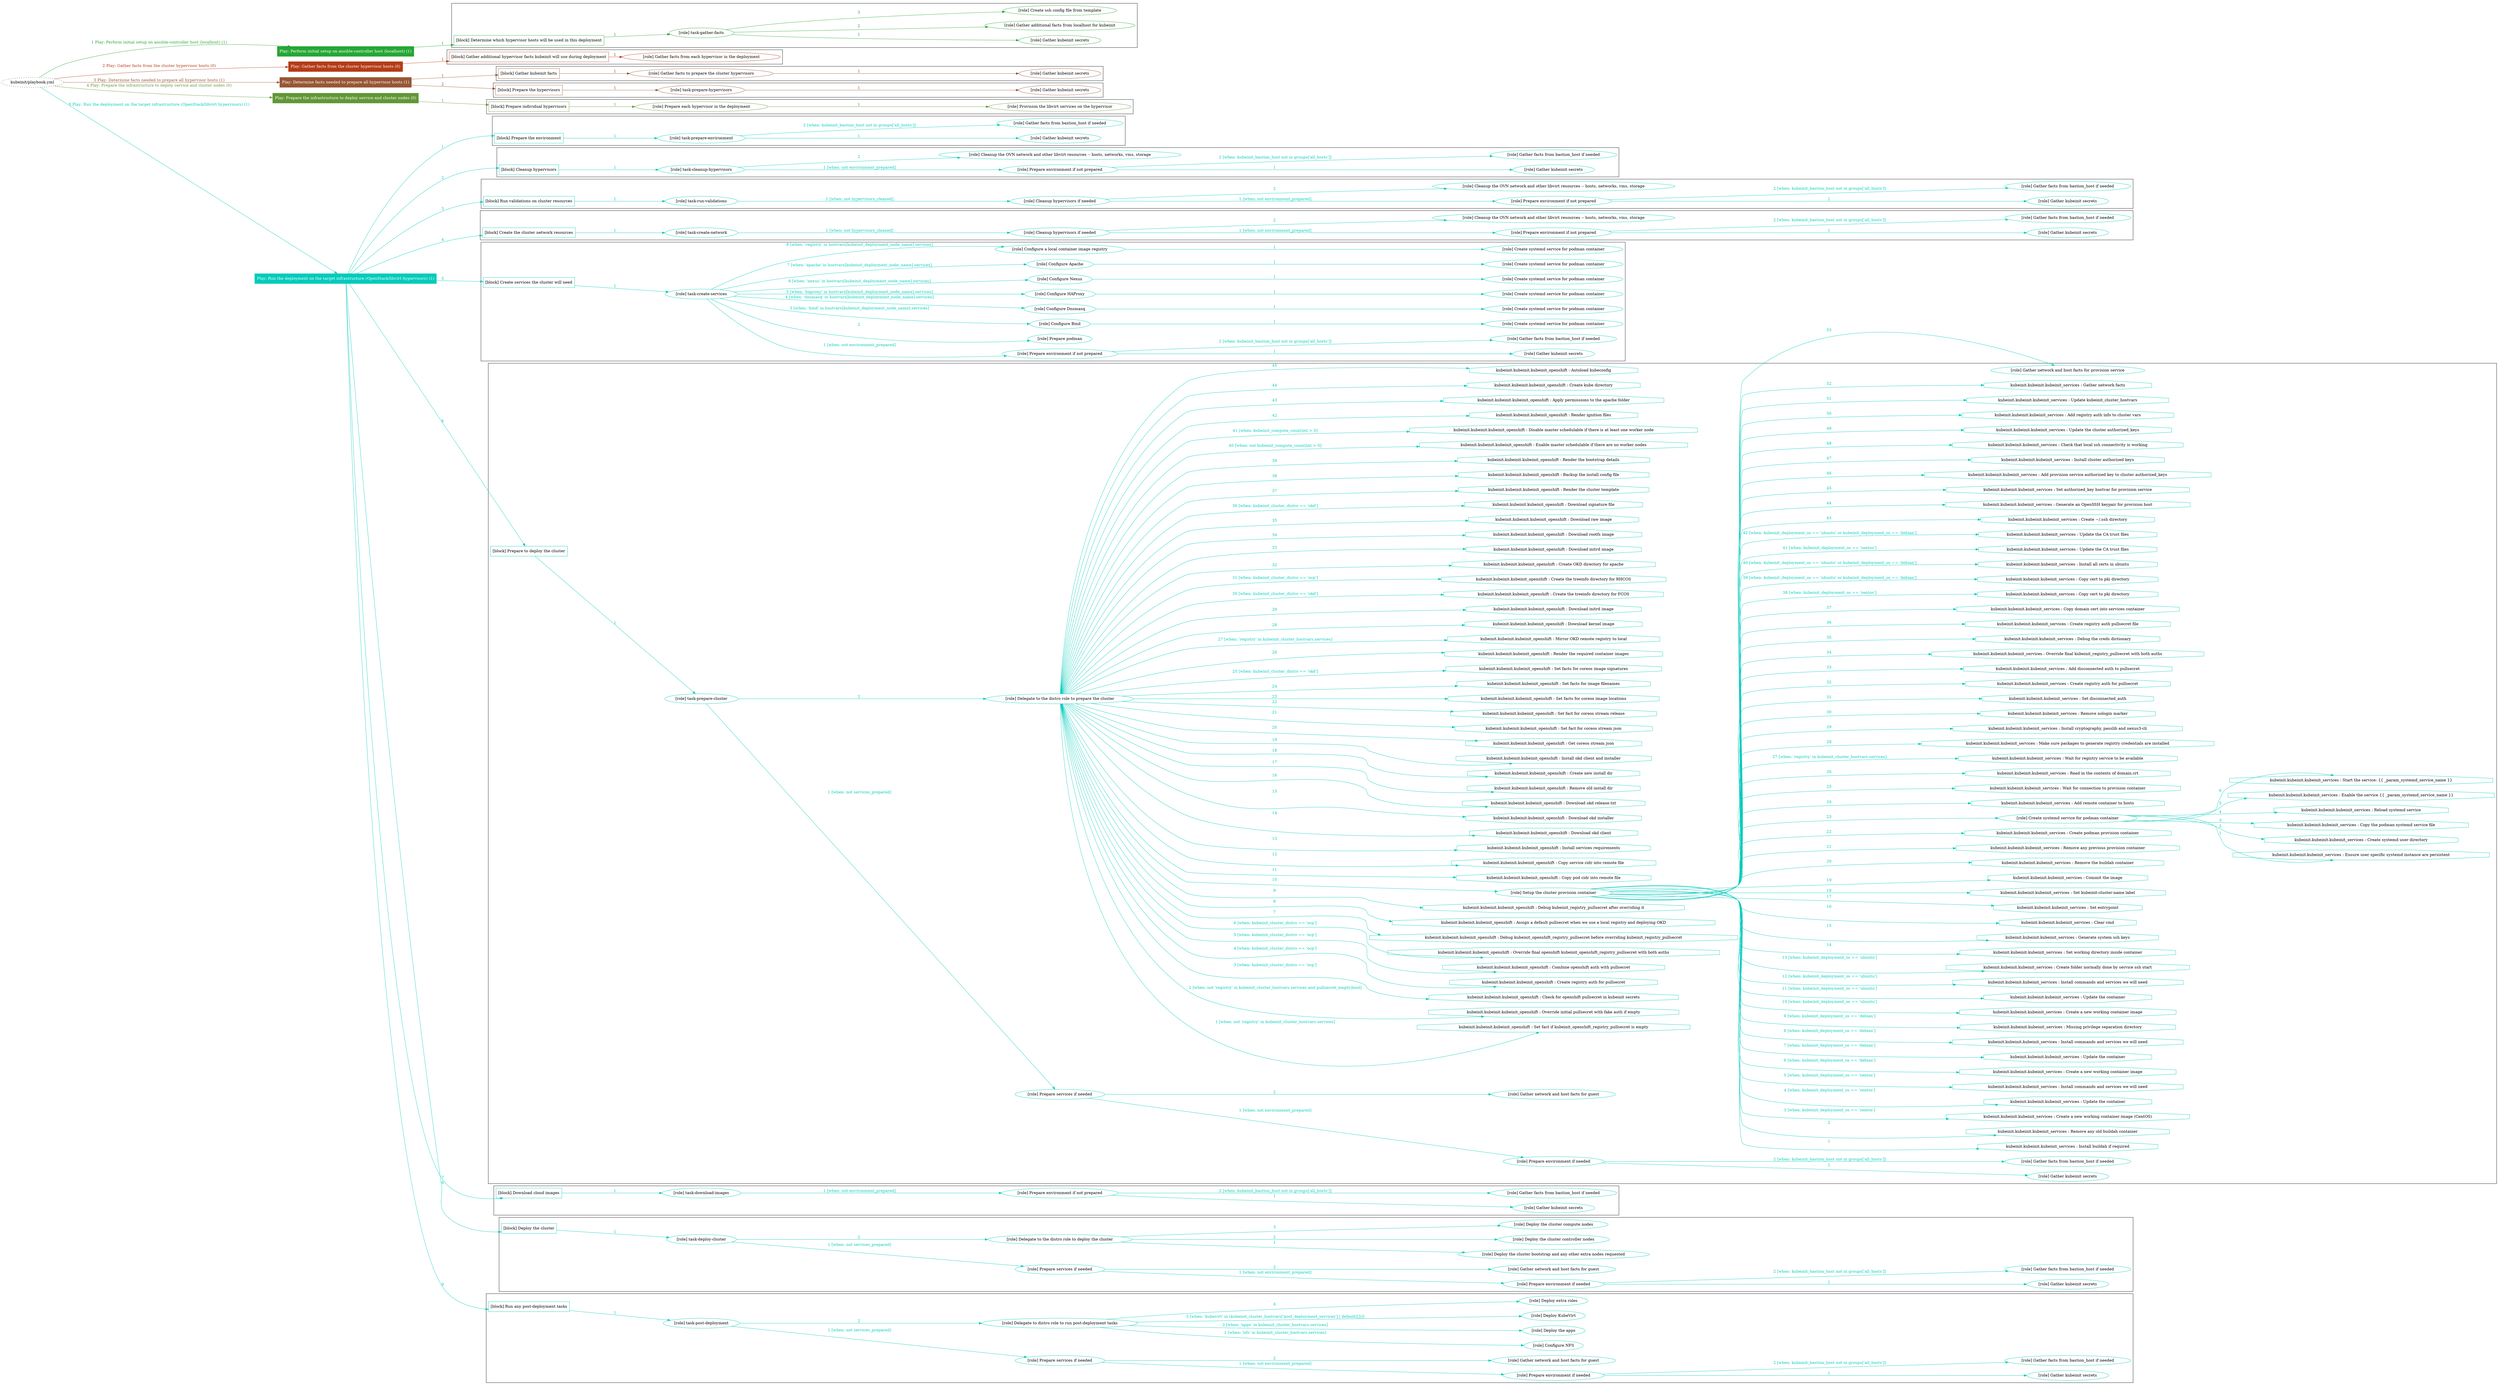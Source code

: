 digraph {
	graph [concentrate=true ordering=in rankdir=LR ratio=fill]
	edge [esep=5 sep=10]
	"kubeinit/playbook.yml" [URL="/home/runner/work/kubeinit/kubeinit/kubeinit/playbook.yml" id=playbook_5547336f style=dotted]
	"kubeinit/playbook.yml" -> play_ebb9fb1d [label="1 Play: Perform initial setup on ansible-controller host (localhost) (1)" color="#25a735" fontcolor="#25a735" id=edge_play_ebb9fb1d labeltooltip="1 Play: Perform initial setup on ansible-controller host (localhost) (1)" tooltip="1 Play: Perform initial setup on ansible-controller host (localhost) (1)"]
	subgraph "Play: Perform initial setup on ansible-controller host (localhost) (1)" {
		play_ebb9fb1d [label="Play: Perform initial setup on ansible-controller host (localhost) (1)" URL="/home/runner/work/kubeinit/kubeinit/kubeinit/playbook.yml" color="#25a735" fontcolor="#ffffff" id=play_ebb9fb1d shape=box style=filled tooltip=localhost]
		play_ebb9fb1d -> block_850cf588 [label=1 color="#25a735" fontcolor="#25a735" id=edge_block_850cf588 labeltooltip=1 tooltip=1]
		subgraph cluster_block_850cf588 {
			block_850cf588 [label="[block] Determine which hypervisor hosts will be used in this deployment" URL="/home/runner/work/kubeinit/kubeinit/kubeinit/playbook.yml" color="#25a735" id=block_850cf588 labeltooltip="Determine which hypervisor hosts will be used in this deployment" shape=box tooltip="Determine which hypervisor hosts will be used in this deployment"]
			block_850cf588 -> role_46f775cc [label="1 " color="#25a735" fontcolor="#25a735" id=edge_role_46f775cc labeltooltip="1 " tooltip="1 "]
			subgraph "task-gather-facts" {
				role_46f775cc [label="[role] task-gather-facts" URL="/home/runner/work/kubeinit/kubeinit/kubeinit/playbook.yml" color="#25a735" id=role_46f775cc tooltip="task-gather-facts"]
				role_46f775cc -> role_dd51a6fa [label="1 " color="#25a735" fontcolor="#25a735" id=edge_role_dd51a6fa labeltooltip="1 " tooltip="1 "]
				subgraph "Gather kubeinit secrets" {
					role_dd51a6fa [label="[role] Gather kubeinit secrets" URL="/home/runner/.ansible/collections/ansible_collections/kubeinit/kubeinit/roles/kubeinit_prepare/tasks/build_hypervisors_group.yml" color="#25a735" id=role_dd51a6fa tooltip="Gather kubeinit secrets"]
				}
				role_46f775cc -> role_4f149c7e [label="2 " color="#25a735" fontcolor="#25a735" id=edge_role_4f149c7e labeltooltip="2 " tooltip="2 "]
				subgraph "Gather additional facts from localhost for kubeinit" {
					role_4f149c7e [label="[role] Gather additional facts from localhost for kubeinit" URL="/home/runner/.ansible/collections/ansible_collections/kubeinit/kubeinit/roles/kubeinit_prepare/tasks/build_hypervisors_group.yml" color="#25a735" id=role_4f149c7e tooltip="Gather additional facts from localhost for kubeinit"]
				}
				role_46f775cc -> role_6878d5c1 [label="3 " color="#25a735" fontcolor="#25a735" id=edge_role_6878d5c1 labeltooltip="3 " tooltip="3 "]
				subgraph "Create ssh config file from template" {
					role_6878d5c1 [label="[role] Create ssh config file from template" URL="/home/runner/.ansible/collections/ansible_collections/kubeinit/kubeinit/roles/kubeinit_prepare/tasks/build_hypervisors_group.yml" color="#25a735" id=role_6878d5c1 tooltip="Create ssh config file from template"]
				}
			}
		}
	}
	"kubeinit/playbook.yml" -> play_c49c94c2 [label="2 Play: Gather facts from the cluster hypervisor hosts (0)" color="#b53b17" fontcolor="#b53b17" id=edge_play_c49c94c2 labeltooltip="2 Play: Gather facts from the cluster hypervisor hosts (0)" tooltip="2 Play: Gather facts from the cluster hypervisor hosts (0)"]
	subgraph "Play: Gather facts from the cluster hypervisor hosts (0)" {
		play_c49c94c2 [label="Play: Gather facts from the cluster hypervisor hosts (0)" URL="/home/runner/work/kubeinit/kubeinit/kubeinit/playbook.yml" color="#b53b17" fontcolor="#ffffff" id=play_c49c94c2 shape=box style=filled tooltip="Play: Gather facts from the cluster hypervisor hosts (0)"]
		play_c49c94c2 -> block_38507c47 [label=1 color="#b53b17" fontcolor="#b53b17" id=edge_block_38507c47 labeltooltip=1 tooltip=1]
		subgraph cluster_block_38507c47 {
			block_38507c47 [label="[block] Gather additional hypervisor facts kubeinit will use during deployment" URL="/home/runner/work/kubeinit/kubeinit/kubeinit/playbook.yml" color="#b53b17" id=block_38507c47 labeltooltip="Gather additional hypervisor facts kubeinit will use during deployment" shape=box tooltip="Gather additional hypervisor facts kubeinit will use during deployment"]
			block_38507c47 -> role_ddace02c [label="1 " color="#b53b17" fontcolor="#b53b17" id=edge_role_ddace02c labeltooltip="1 " tooltip="1 "]
			subgraph "Gather facts from each hypervisor in the deployment" {
				role_ddace02c [label="[role] Gather facts from each hypervisor in the deployment" URL="/home/runner/work/kubeinit/kubeinit/kubeinit/playbook.yml" color="#b53b17" id=role_ddace02c tooltip="Gather facts from each hypervisor in the deployment"]
			}
		}
	}
	"kubeinit/playbook.yml" -> play_e84e84a9 [label="3 Play: Determine facts needed to prepare all hypervisor hosts (1)" color="#985634" fontcolor="#985634" id=edge_play_e84e84a9 labeltooltip="3 Play: Determine facts needed to prepare all hypervisor hosts (1)" tooltip="3 Play: Determine facts needed to prepare all hypervisor hosts (1)"]
	subgraph "Play: Determine facts needed to prepare all hypervisor hosts (1)" {
		play_e84e84a9 [label="Play: Determine facts needed to prepare all hypervisor hosts (1)" URL="/home/runner/work/kubeinit/kubeinit/kubeinit/playbook.yml" color="#985634" fontcolor="#ffffff" id=play_e84e84a9 shape=box style=filled tooltip=localhost]
		play_e84e84a9 -> block_b9111e32 [label=1 color="#985634" fontcolor="#985634" id=edge_block_b9111e32 labeltooltip=1 tooltip=1]
		subgraph cluster_block_b9111e32 {
			block_b9111e32 [label="[block] Gather kubeinit facts" URL="/home/runner/work/kubeinit/kubeinit/kubeinit/playbook.yml" color="#985634" id=block_b9111e32 labeltooltip="Gather kubeinit facts" shape=box tooltip="Gather kubeinit facts"]
			block_b9111e32 -> role_e72fbee4 [label="1 " color="#985634" fontcolor="#985634" id=edge_role_e72fbee4 labeltooltip="1 " tooltip="1 "]
			subgraph "Gather facts to prepare the cluster hypervisors" {
				role_e72fbee4 [label="[role] Gather facts to prepare the cluster hypervisors" URL="/home/runner/work/kubeinit/kubeinit/kubeinit/playbook.yml" color="#985634" id=role_e72fbee4 tooltip="Gather facts to prepare the cluster hypervisors"]
				role_e72fbee4 -> role_276fec19 [label="1 " color="#985634" fontcolor="#985634" id=edge_role_276fec19 labeltooltip="1 " tooltip="1 "]
				subgraph "Gather kubeinit secrets" {
					role_276fec19 [label="[role] Gather kubeinit secrets" URL="/home/runner/.ansible/collections/ansible_collections/kubeinit/kubeinit/roles/kubeinit_prepare/tasks/gather_kubeinit_facts.yml" color="#985634" id=role_276fec19 tooltip="Gather kubeinit secrets"]
				}
			}
		}
		play_e84e84a9 -> block_6d9dc630 [label=2 color="#985634" fontcolor="#985634" id=edge_block_6d9dc630 labeltooltip=2 tooltip=2]
		subgraph cluster_block_6d9dc630 {
			block_6d9dc630 [label="[block] Prepare the hypervisors" URL="/home/runner/work/kubeinit/kubeinit/kubeinit/playbook.yml" color="#985634" id=block_6d9dc630 labeltooltip="Prepare the hypervisors" shape=box tooltip="Prepare the hypervisors"]
			block_6d9dc630 -> role_4a836d78 [label="1 " color="#985634" fontcolor="#985634" id=edge_role_4a836d78 labeltooltip="1 " tooltip="1 "]
			subgraph "task-prepare-hypervisors" {
				role_4a836d78 [label="[role] task-prepare-hypervisors" URL="/home/runner/work/kubeinit/kubeinit/kubeinit/playbook.yml" color="#985634" id=role_4a836d78 tooltip="task-prepare-hypervisors"]
				role_4a836d78 -> role_3a06da70 [label="1 " color="#985634" fontcolor="#985634" id=edge_role_3a06da70 labeltooltip="1 " tooltip="1 "]
				subgraph "Gather kubeinit secrets" {
					role_3a06da70 [label="[role] Gather kubeinit secrets" URL="/home/runner/.ansible/collections/ansible_collections/kubeinit/kubeinit/roles/kubeinit_prepare/tasks/gather_kubeinit_facts.yml" color="#985634" id=role_3a06da70 tooltip="Gather kubeinit secrets"]
				}
			}
		}
	}
	"kubeinit/playbook.yml" -> play_de8b0022 [label="4 Play: Prepare the infrastructure to deploy service and cluster nodes (0)" color="#619735" fontcolor="#619735" id=edge_play_de8b0022 labeltooltip="4 Play: Prepare the infrastructure to deploy service and cluster nodes (0)" tooltip="4 Play: Prepare the infrastructure to deploy service and cluster nodes (0)"]
	subgraph "Play: Prepare the infrastructure to deploy service and cluster nodes (0)" {
		play_de8b0022 [label="Play: Prepare the infrastructure to deploy service and cluster nodes (0)" URL="/home/runner/work/kubeinit/kubeinit/kubeinit/playbook.yml" color="#619735" fontcolor="#ffffff" id=play_de8b0022 shape=box style=filled tooltip="Play: Prepare the infrastructure to deploy service and cluster nodes (0)"]
		play_de8b0022 -> block_980b67da [label=1 color="#619735" fontcolor="#619735" id=edge_block_980b67da labeltooltip=1 tooltip=1]
		subgraph cluster_block_980b67da {
			block_980b67da [label="[block] Prepare individual hypervisors" URL="/home/runner/work/kubeinit/kubeinit/kubeinit/playbook.yml" color="#619735" id=block_980b67da labeltooltip="Prepare individual hypervisors" shape=box tooltip="Prepare individual hypervisors"]
			block_980b67da -> role_af2dd63b [label="1 " color="#619735" fontcolor="#619735" id=edge_role_af2dd63b labeltooltip="1 " tooltip="1 "]
			subgraph "Prepare each hypervisor in the deployment" {
				role_af2dd63b [label="[role] Prepare each hypervisor in the deployment" URL="/home/runner/work/kubeinit/kubeinit/kubeinit/playbook.yml" color="#619735" id=role_af2dd63b tooltip="Prepare each hypervisor in the deployment"]
				role_af2dd63b -> role_f1c82961 [label="1 " color="#619735" fontcolor="#619735" id=edge_role_f1c82961 labeltooltip="1 " tooltip="1 "]
				subgraph "Provision the libvirt services on the hypervisor" {
					role_f1c82961 [label="[role] Provision the libvirt services on the hypervisor" URL="/home/runner/.ansible/collections/ansible_collections/kubeinit/kubeinit/roles/kubeinit_prepare/tasks/prepare_hypervisor.yml" color="#619735" id=role_f1c82961 tooltip="Provision the libvirt services on the hypervisor"]
				}
			}
		}
	}
	"kubeinit/playbook.yml" -> play_40bb6e4e [label="5 Play: Run the deployment on the target infrastructure (OpenStack/libvirt hypervisors) (1)" color="#01cbbb" fontcolor="#01cbbb" id=edge_play_40bb6e4e labeltooltip="5 Play: Run the deployment on the target infrastructure (OpenStack/libvirt hypervisors) (1)" tooltip="5 Play: Run the deployment on the target infrastructure (OpenStack/libvirt hypervisors) (1)"]
	subgraph "Play: Run the deployment on the target infrastructure (OpenStack/libvirt hypervisors) (1)" {
		play_40bb6e4e [label="Play: Run the deployment on the target infrastructure (OpenStack/libvirt hypervisors) (1)" URL="/home/runner/work/kubeinit/kubeinit/kubeinit/playbook.yml" color="#01cbbb" fontcolor="#ffffff" id=play_40bb6e4e shape=box style=filled tooltip=localhost]
		play_40bb6e4e -> block_fb05652b [label=1 color="#01cbbb" fontcolor="#01cbbb" id=edge_block_fb05652b labeltooltip=1 tooltip=1]
		subgraph cluster_block_fb05652b {
			block_fb05652b [label="[block] Prepare the environment" URL="/home/runner/work/kubeinit/kubeinit/kubeinit/playbook.yml" color="#01cbbb" id=block_fb05652b labeltooltip="Prepare the environment" shape=box tooltip="Prepare the environment"]
			block_fb05652b -> role_0a5aa0e1 [label="1 " color="#01cbbb" fontcolor="#01cbbb" id=edge_role_0a5aa0e1 labeltooltip="1 " tooltip="1 "]
			subgraph "task-prepare-environment" {
				role_0a5aa0e1 [label="[role] task-prepare-environment" URL="/home/runner/work/kubeinit/kubeinit/kubeinit/playbook.yml" color="#01cbbb" id=role_0a5aa0e1 tooltip="task-prepare-environment"]
				role_0a5aa0e1 -> role_53db90e7 [label="1 " color="#01cbbb" fontcolor="#01cbbb" id=edge_role_53db90e7 labeltooltip="1 " tooltip="1 "]
				subgraph "Gather kubeinit secrets" {
					role_53db90e7 [label="[role] Gather kubeinit secrets" URL="/home/runner/.ansible/collections/ansible_collections/kubeinit/kubeinit/roles/kubeinit_prepare/tasks/gather_kubeinit_facts.yml" color="#01cbbb" id=role_53db90e7 tooltip="Gather kubeinit secrets"]
				}
				role_0a5aa0e1 -> role_c9167e9b [label="2 [when: kubeinit_bastion_host not in groups['all_hosts']]" color="#01cbbb" fontcolor="#01cbbb" id=edge_role_c9167e9b labeltooltip="2 [when: kubeinit_bastion_host not in groups['all_hosts']]" tooltip="2 [when: kubeinit_bastion_host not in groups['all_hosts']]"]
				subgraph "Gather facts from bastion_host if needed" {
					role_c9167e9b [label="[role] Gather facts from bastion_host if needed" URL="/home/runner/.ansible/collections/ansible_collections/kubeinit/kubeinit/roles/kubeinit_prepare/tasks/main.yml" color="#01cbbb" id=role_c9167e9b tooltip="Gather facts from bastion_host if needed"]
				}
			}
		}
		play_40bb6e4e -> block_bbb8ed6c [label=2 color="#01cbbb" fontcolor="#01cbbb" id=edge_block_bbb8ed6c labeltooltip=2 tooltip=2]
		subgraph cluster_block_bbb8ed6c {
			block_bbb8ed6c [label="[block] Cleanup hypervisors" URL="/home/runner/work/kubeinit/kubeinit/kubeinit/playbook.yml" color="#01cbbb" id=block_bbb8ed6c labeltooltip="Cleanup hypervisors" shape=box tooltip="Cleanup hypervisors"]
			block_bbb8ed6c -> role_fd2a4699 [label="1 " color="#01cbbb" fontcolor="#01cbbb" id=edge_role_fd2a4699 labeltooltip="1 " tooltip="1 "]
			subgraph "task-cleanup-hypervisors" {
				role_fd2a4699 [label="[role] task-cleanup-hypervisors" URL="/home/runner/work/kubeinit/kubeinit/kubeinit/playbook.yml" color="#01cbbb" id=role_fd2a4699 tooltip="task-cleanup-hypervisors"]
				role_fd2a4699 -> role_dacdd52e [label="1 [when: not environment_prepared]" color="#01cbbb" fontcolor="#01cbbb" id=edge_role_dacdd52e labeltooltip="1 [when: not environment_prepared]" tooltip="1 [when: not environment_prepared]"]
				subgraph "Prepare environment if not prepared" {
					role_dacdd52e [label="[role] Prepare environment if not prepared" URL="/home/runner/.ansible/collections/ansible_collections/kubeinit/kubeinit/roles/kubeinit_libvirt/tasks/cleanup_hypervisors.yml" color="#01cbbb" id=role_dacdd52e tooltip="Prepare environment if not prepared"]
					role_dacdd52e -> role_0258ff9c [label="1 " color="#01cbbb" fontcolor="#01cbbb" id=edge_role_0258ff9c labeltooltip="1 " tooltip="1 "]
					subgraph "Gather kubeinit secrets" {
						role_0258ff9c [label="[role] Gather kubeinit secrets" URL="/home/runner/.ansible/collections/ansible_collections/kubeinit/kubeinit/roles/kubeinit_prepare/tasks/gather_kubeinit_facts.yml" color="#01cbbb" id=role_0258ff9c tooltip="Gather kubeinit secrets"]
					}
					role_dacdd52e -> role_a0f73fca [label="2 [when: kubeinit_bastion_host not in groups['all_hosts']]" color="#01cbbb" fontcolor="#01cbbb" id=edge_role_a0f73fca labeltooltip="2 [when: kubeinit_bastion_host not in groups['all_hosts']]" tooltip="2 [when: kubeinit_bastion_host not in groups['all_hosts']]"]
					subgraph "Gather facts from bastion_host if needed" {
						role_a0f73fca [label="[role] Gather facts from bastion_host if needed" URL="/home/runner/.ansible/collections/ansible_collections/kubeinit/kubeinit/roles/kubeinit_prepare/tasks/main.yml" color="#01cbbb" id=role_a0f73fca tooltip="Gather facts from bastion_host if needed"]
					}
				}
				role_fd2a4699 -> role_c79d54a5 [label="2 " color="#01cbbb" fontcolor="#01cbbb" id=edge_role_c79d54a5 labeltooltip="2 " tooltip="2 "]
				subgraph "Cleanup the OVN network and other libvirt resources -- hosts, networks, vms, storage" {
					role_c79d54a5 [label="[role] Cleanup the OVN network and other libvirt resources -- hosts, networks, vms, storage" URL="/home/runner/.ansible/collections/ansible_collections/kubeinit/kubeinit/roles/kubeinit_libvirt/tasks/cleanup_hypervisors.yml" color="#01cbbb" id=role_c79d54a5 tooltip="Cleanup the OVN network and other libvirt resources -- hosts, networks, vms, storage"]
				}
			}
		}
		play_40bb6e4e -> block_fc8c1559 [label=3 color="#01cbbb" fontcolor="#01cbbb" id=edge_block_fc8c1559 labeltooltip=3 tooltip=3]
		subgraph cluster_block_fc8c1559 {
			block_fc8c1559 [label="[block] Run validations on cluster resources" URL="/home/runner/work/kubeinit/kubeinit/kubeinit/playbook.yml" color="#01cbbb" id=block_fc8c1559 labeltooltip="Run validations on cluster resources" shape=box tooltip="Run validations on cluster resources"]
			block_fc8c1559 -> role_c07edeab [label="1 " color="#01cbbb" fontcolor="#01cbbb" id=edge_role_c07edeab labeltooltip="1 " tooltip="1 "]
			subgraph "task-run-validations" {
				role_c07edeab [label="[role] task-run-validations" URL="/home/runner/work/kubeinit/kubeinit/kubeinit/playbook.yml" color="#01cbbb" id=role_c07edeab tooltip="task-run-validations"]
				role_c07edeab -> role_edf1d622 [label="1 [when: not hypervisors_cleaned]" color="#01cbbb" fontcolor="#01cbbb" id=edge_role_edf1d622 labeltooltip="1 [when: not hypervisors_cleaned]" tooltip="1 [when: not hypervisors_cleaned]"]
				subgraph "Cleanup hypervisors if needed" {
					role_edf1d622 [label="[role] Cleanup hypervisors if needed" URL="/home/runner/.ansible/collections/ansible_collections/kubeinit/kubeinit/roles/kubeinit_validations/tasks/main.yml" color="#01cbbb" id=role_edf1d622 tooltip="Cleanup hypervisors if needed"]
					role_edf1d622 -> role_c110008c [label="1 [when: not environment_prepared]" color="#01cbbb" fontcolor="#01cbbb" id=edge_role_c110008c labeltooltip="1 [when: not environment_prepared]" tooltip="1 [when: not environment_prepared]"]
					subgraph "Prepare environment if not prepared" {
						role_c110008c [label="[role] Prepare environment if not prepared" URL="/home/runner/.ansible/collections/ansible_collections/kubeinit/kubeinit/roles/kubeinit_libvirt/tasks/cleanup_hypervisors.yml" color="#01cbbb" id=role_c110008c tooltip="Prepare environment if not prepared"]
						role_c110008c -> role_97cc6129 [label="1 " color="#01cbbb" fontcolor="#01cbbb" id=edge_role_97cc6129 labeltooltip="1 " tooltip="1 "]
						subgraph "Gather kubeinit secrets" {
							role_97cc6129 [label="[role] Gather kubeinit secrets" URL="/home/runner/.ansible/collections/ansible_collections/kubeinit/kubeinit/roles/kubeinit_prepare/tasks/gather_kubeinit_facts.yml" color="#01cbbb" id=role_97cc6129 tooltip="Gather kubeinit secrets"]
						}
						role_c110008c -> role_d7e74d3b [label="2 [when: kubeinit_bastion_host not in groups['all_hosts']]" color="#01cbbb" fontcolor="#01cbbb" id=edge_role_d7e74d3b labeltooltip="2 [when: kubeinit_bastion_host not in groups['all_hosts']]" tooltip="2 [when: kubeinit_bastion_host not in groups['all_hosts']]"]
						subgraph "Gather facts from bastion_host if needed" {
							role_d7e74d3b [label="[role] Gather facts from bastion_host if needed" URL="/home/runner/.ansible/collections/ansible_collections/kubeinit/kubeinit/roles/kubeinit_prepare/tasks/main.yml" color="#01cbbb" id=role_d7e74d3b tooltip="Gather facts from bastion_host if needed"]
						}
					}
					role_edf1d622 -> role_3614cc66 [label="2 " color="#01cbbb" fontcolor="#01cbbb" id=edge_role_3614cc66 labeltooltip="2 " tooltip="2 "]
					subgraph "Cleanup the OVN network and other libvirt resources -- hosts, networks, vms, storage" {
						role_3614cc66 [label="[role] Cleanup the OVN network and other libvirt resources -- hosts, networks, vms, storage" URL="/home/runner/.ansible/collections/ansible_collections/kubeinit/kubeinit/roles/kubeinit_libvirt/tasks/cleanup_hypervisors.yml" color="#01cbbb" id=role_3614cc66 tooltip="Cleanup the OVN network and other libvirt resources -- hosts, networks, vms, storage"]
					}
				}
			}
		}
		play_40bb6e4e -> block_4a39125d [label=4 color="#01cbbb" fontcolor="#01cbbb" id=edge_block_4a39125d labeltooltip=4 tooltip=4]
		subgraph cluster_block_4a39125d {
			block_4a39125d [label="[block] Create the cluster network resources" URL="/home/runner/work/kubeinit/kubeinit/kubeinit/playbook.yml" color="#01cbbb" id=block_4a39125d labeltooltip="Create the cluster network resources" shape=box tooltip="Create the cluster network resources"]
			block_4a39125d -> role_50ef9839 [label="1 " color="#01cbbb" fontcolor="#01cbbb" id=edge_role_50ef9839 labeltooltip="1 " tooltip="1 "]
			subgraph "task-create-network" {
				role_50ef9839 [label="[role] task-create-network" URL="/home/runner/work/kubeinit/kubeinit/kubeinit/playbook.yml" color="#01cbbb" id=role_50ef9839 tooltip="task-create-network"]
				role_50ef9839 -> role_01da6b52 [label="1 [when: not hypervisors_cleaned]" color="#01cbbb" fontcolor="#01cbbb" id=edge_role_01da6b52 labeltooltip="1 [when: not hypervisors_cleaned]" tooltip="1 [when: not hypervisors_cleaned]"]
				subgraph "Cleanup hypervisors if needed" {
					role_01da6b52 [label="[role] Cleanup hypervisors if needed" URL="/home/runner/.ansible/collections/ansible_collections/kubeinit/kubeinit/roles/kubeinit_libvirt/tasks/create_network.yml" color="#01cbbb" id=role_01da6b52 tooltip="Cleanup hypervisors if needed"]
					role_01da6b52 -> role_deb053a1 [label="1 [when: not environment_prepared]" color="#01cbbb" fontcolor="#01cbbb" id=edge_role_deb053a1 labeltooltip="1 [when: not environment_prepared]" tooltip="1 [when: not environment_prepared]"]
					subgraph "Prepare environment if not prepared" {
						role_deb053a1 [label="[role] Prepare environment if not prepared" URL="/home/runner/.ansible/collections/ansible_collections/kubeinit/kubeinit/roles/kubeinit_libvirt/tasks/cleanup_hypervisors.yml" color="#01cbbb" id=role_deb053a1 tooltip="Prepare environment if not prepared"]
						role_deb053a1 -> role_bfc71d71 [label="1 " color="#01cbbb" fontcolor="#01cbbb" id=edge_role_bfc71d71 labeltooltip="1 " tooltip="1 "]
						subgraph "Gather kubeinit secrets" {
							role_bfc71d71 [label="[role] Gather kubeinit secrets" URL="/home/runner/.ansible/collections/ansible_collections/kubeinit/kubeinit/roles/kubeinit_prepare/tasks/gather_kubeinit_facts.yml" color="#01cbbb" id=role_bfc71d71 tooltip="Gather kubeinit secrets"]
						}
						role_deb053a1 -> role_81aa64de [label="2 [when: kubeinit_bastion_host not in groups['all_hosts']]" color="#01cbbb" fontcolor="#01cbbb" id=edge_role_81aa64de labeltooltip="2 [when: kubeinit_bastion_host not in groups['all_hosts']]" tooltip="2 [when: kubeinit_bastion_host not in groups['all_hosts']]"]
						subgraph "Gather facts from bastion_host if needed" {
							role_81aa64de [label="[role] Gather facts from bastion_host if needed" URL="/home/runner/.ansible/collections/ansible_collections/kubeinit/kubeinit/roles/kubeinit_prepare/tasks/main.yml" color="#01cbbb" id=role_81aa64de tooltip="Gather facts from bastion_host if needed"]
						}
					}
					role_01da6b52 -> role_d85acc5f [label="2 " color="#01cbbb" fontcolor="#01cbbb" id=edge_role_d85acc5f labeltooltip="2 " tooltip="2 "]
					subgraph "Cleanup the OVN network and other libvirt resources -- hosts, networks, vms, storage" {
						role_d85acc5f [label="[role] Cleanup the OVN network and other libvirt resources -- hosts, networks, vms, storage" URL="/home/runner/.ansible/collections/ansible_collections/kubeinit/kubeinit/roles/kubeinit_libvirt/tasks/cleanup_hypervisors.yml" color="#01cbbb" id=role_d85acc5f tooltip="Cleanup the OVN network and other libvirt resources -- hosts, networks, vms, storage"]
					}
				}
			}
		}
		play_40bb6e4e -> block_45432e33 [label=5 color="#01cbbb" fontcolor="#01cbbb" id=edge_block_45432e33 labeltooltip=5 tooltip=5]
		subgraph cluster_block_45432e33 {
			block_45432e33 [label="[block] Create services the cluster will need" URL="/home/runner/work/kubeinit/kubeinit/kubeinit/playbook.yml" color="#01cbbb" id=block_45432e33 labeltooltip="Create services the cluster will need" shape=box tooltip="Create services the cluster will need"]
			block_45432e33 -> role_5cd5c4dd [label="1 " color="#01cbbb" fontcolor="#01cbbb" id=edge_role_5cd5c4dd labeltooltip="1 " tooltip="1 "]
			subgraph "task-create-services" {
				role_5cd5c4dd [label="[role] task-create-services" URL="/home/runner/work/kubeinit/kubeinit/kubeinit/playbook.yml" color="#01cbbb" id=role_5cd5c4dd tooltip="task-create-services"]
				role_5cd5c4dd -> role_d2b6c63d [label="1 [when: not environment_prepared]" color="#01cbbb" fontcolor="#01cbbb" id=edge_role_d2b6c63d labeltooltip="1 [when: not environment_prepared]" tooltip="1 [when: not environment_prepared]"]
				subgraph "Prepare environment if not prepared" {
					role_d2b6c63d [label="[role] Prepare environment if not prepared" URL="/home/runner/.ansible/collections/ansible_collections/kubeinit/kubeinit/roles/kubeinit_services/tasks/main.yml" color="#01cbbb" id=role_d2b6c63d tooltip="Prepare environment if not prepared"]
					role_d2b6c63d -> role_0aad500f [label="1 " color="#01cbbb" fontcolor="#01cbbb" id=edge_role_0aad500f labeltooltip="1 " tooltip="1 "]
					subgraph "Gather kubeinit secrets" {
						role_0aad500f [label="[role] Gather kubeinit secrets" URL="/home/runner/.ansible/collections/ansible_collections/kubeinit/kubeinit/roles/kubeinit_prepare/tasks/gather_kubeinit_facts.yml" color="#01cbbb" id=role_0aad500f tooltip="Gather kubeinit secrets"]
					}
					role_d2b6c63d -> role_0daa1014 [label="2 [when: kubeinit_bastion_host not in groups['all_hosts']]" color="#01cbbb" fontcolor="#01cbbb" id=edge_role_0daa1014 labeltooltip="2 [when: kubeinit_bastion_host not in groups['all_hosts']]" tooltip="2 [when: kubeinit_bastion_host not in groups['all_hosts']]"]
					subgraph "Gather facts from bastion_host if needed" {
						role_0daa1014 [label="[role] Gather facts from bastion_host if needed" URL="/home/runner/.ansible/collections/ansible_collections/kubeinit/kubeinit/roles/kubeinit_prepare/tasks/main.yml" color="#01cbbb" id=role_0daa1014 tooltip="Gather facts from bastion_host if needed"]
					}
				}
				role_5cd5c4dd -> role_42f84d3f [label="2 " color="#01cbbb" fontcolor="#01cbbb" id=edge_role_42f84d3f labeltooltip="2 " tooltip="2 "]
				subgraph "Prepare podman" {
					role_42f84d3f [label="[role] Prepare podman" URL="/home/runner/.ansible/collections/ansible_collections/kubeinit/kubeinit/roles/kubeinit_services/tasks/00_create_service_pod.yml" color="#01cbbb" id=role_42f84d3f tooltip="Prepare podman"]
				}
				role_5cd5c4dd -> role_0738badd [label="3 [when: 'bind' in hostvars[kubeinit_deployment_node_name].services]" color="#01cbbb" fontcolor="#01cbbb" id=edge_role_0738badd labeltooltip="3 [when: 'bind' in hostvars[kubeinit_deployment_node_name].services]" tooltip="3 [when: 'bind' in hostvars[kubeinit_deployment_node_name].services]"]
				subgraph "Configure Bind" {
					role_0738badd [label="[role] Configure Bind" URL="/home/runner/.ansible/collections/ansible_collections/kubeinit/kubeinit/roles/kubeinit_services/tasks/start_services_containers.yml" color="#01cbbb" id=role_0738badd tooltip="Configure Bind"]
					role_0738badd -> role_ba39907f [label="1 " color="#01cbbb" fontcolor="#01cbbb" id=edge_role_ba39907f labeltooltip="1 " tooltip="1 "]
					subgraph "Create systemd service for podman container" {
						role_ba39907f [label="[role] Create systemd service for podman container" URL="/home/runner/.ansible/collections/ansible_collections/kubeinit/kubeinit/roles/kubeinit_bind/tasks/main.yml" color="#01cbbb" id=role_ba39907f tooltip="Create systemd service for podman container"]
					}
				}
				role_5cd5c4dd -> role_fe28ae7d [label="4 [when: 'dnsmasq' in hostvars[kubeinit_deployment_node_name].services]" color="#01cbbb" fontcolor="#01cbbb" id=edge_role_fe28ae7d labeltooltip="4 [when: 'dnsmasq' in hostvars[kubeinit_deployment_node_name].services]" tooltip="4 [when: 'dnsmasq' in hostvars[kubeinit_deployment_node_name].services]"]
				subgraph "Configure Dnsmasq" {
					role_fe28ae7d [label="[role] Configure Dnsmasq" URL="/home/runner/.ansible/collections/ansible_collections/kubeinit/kubeinit/roles/kubeinit_services/tasks/start_services_containers.yml" color="#01cbbb" id=role_fe28ae7d tooltip="Configure Dnsmasq"]
					role_fe28ae7d -> role_9d2d2ffd [label="1 " color="#01cbbb" fontcolor="#01cbbb" id=edge_role_9d2d2ffd labeltooltip="1 " tooltip="1 "]
					subgraph "Create systemd service for podman container" {
						role_9d2d2ffd [label="[role] Create systemd service for podman container" URL="/home/runner/.ansible/collections/ansible_collections/kubeinit/kubeinit/roles/kubeinit_dnsmasq/tasks/main.yml" color="#01cbbb" id=role_9d2d2ffd tooltip="Create systemd service for podman container"]
					}
				}
				role_5cd5c4dd -> role_94c2ab52 [label="5 [when: 'haproxy' in hostvars[kubeinit_deployment_node_name].services]" color="#01cbbb" fontcolor="#01cbbb" id=edge_role_94c2ab52 labeltooltip="5 [when: 'haproxy' in hostvars[kubeinit_deployment_node_name].services]" tooltip="5 [when: 'haproxy' in hostvars[kubeinit_deployment_node_name].services]"]
				subgraph "Configure HAProxy" {
					role_94c2ab52 [label="[role] Configure HAProxy" URL="/home/runner/.ansible/collections/ansible_collections/kubeinit/kubeinit/roles/kubeinit_services/tasks/start_services_containers.yml" color="#01cbbb" id=role_94c2ab52 tooltip="Configure HAProxy"]
					role_94c2ab52 -> role_0e1440e3 [label="1 " color="#01cbbb" fontcolor="#01cbbb" id=edge_role_0e1440e3 labeltooltip="1 " tooltip="1 "]
					subgraph "Create systemd service for podman container" {
						role_0e1440e3 [label="[role] Create systemd service for podman container" URL="/home/runner/.ansible/collections/ansible_collections/kubeinit/kubeinit/roles/kubeinit_haproxy/tasks/main.yml" color="#01cbbb" id=role_0e1440e3 tooltip="Create systemd service for podman container"]
					}
				}
				role_5cd5c4dd -> role_452b1dab [label="6 [when: 'nexus' in hostvars[kubeinit_deployment_node_name].services]" color="#01cbbb" fontcolor="#01cbbb" id=edge_role_452b1dab labeltooltip="6 [when: 'nexus' in hostvars[kubeinit_deployment_node_name].services]" tooltip="6 [when: 'nexus' in hostvars[kubeinit_deployment_node_name].services]"]
				subgraph "Configure Nexus" {
					role_452b1dab [label="[role] Configure Nexus" URL="/home/runner/.ansible/collections/ansible_collections/kubeinit/kubeinit/roles/kubeinit_services/tasks/start_services_containers.yml" color="#01cbbb" id=role_452b1dab tooltip="Configure Nexus"]
					role_452b1dab -> role_d89f83b6 [label="1 " color="#01cbbb" fontcolor="#01cbbb" id=edge_role_d89f83b6 labeltooltip="1 " tooltip="1 "]
					subgraph "Create systemd service for podman container" {
						role_d89f83b6 [label="[role] Create systemd service for podman container" URL="/home/runner/.ansible/collections/ansible_collections/kubeinit/kubeinit/roles/kubeinit_nexus/tasks/main.yml" color="#01cbbb" id=role_d89f83b6 tooltip="Create systemd service for podman container"]
					}
				}
				role_5cd5c4dd -> role_cf5e0644 [label="7 [when: 'apache' in hostvars[kubeinit_deployment_node_name].services]" color="#01cbbb" fontcolor="#01cbbb" id=edge_role_cf5e0644 labeltooltip="7 [when: 'apache' in hostvars[kubeinit_deployment_node_name].services]" tooltip="7 [when: 'apache' in hostvars[kubeinit_deployment_node_name].services]"]
				subgraph "Configure Apache" {
					role_cf5e0644 [label="[role] Configure Apache" URL="/home/runner/.ansible/collections/ansible_collections/kubeinit/kubeinit/roles/kubeinit_services/tasks/start_services_containers.yml" color="#01cbbb" id=role_cf5e0644 tooltip="Configure Apache"]
					role_cf5e0644 -> role_93e3fae6 [label="1 " color="#01cbbb" fontcolor="#01cbbb" id=edge_role_93e3fae6 labeltooltip="1 " tooltip="1 "]
					subgraph "Create systemd service for podman container" {
						role_93e3fae6 [label="[role] Create systemd service for podman container" URL="/home/runner/.ansible/collections/ansible_collections/kubeinit/kubeinit/roles/kubeinit_apache/tasks/main.yml" color="#01cbbb" id=role_93e3fae6 tooltip="Create systemd service for podman container"]
					}
				}
				role_5cd5c4dd -> role_e22854f7 [label="8 [when: 'registry' in hostvars[kubeinit_deployment_node_name].services]" color="#01cbbb" fontcolor="#01cbbb" id=edge_role_e22854f7 labeltooltip="8 [when: 'registry' in hostvars[kubeinit_deployment_node_name].services]" tooltip="8 [when: 'registry' in hostvars[kubeinit_deployment_node_name].services]"]
				subgraph "Configure a local container image registry" {
					role_e22854f7 [label="[role] Configure a local container image registry" URL="/home/runner/.ansible/collections/ansible_collections/kubeinit/kubeinit/roles/kubeinit_services/tasks/start_services_containers.yml" color="#01cbbb" id=role_e22854f7 tooltip="Configure a local container image registry"]
					role_e22854f7 -> role_e3060ae5 [label="1 " color="#01cbbb" fontcolor="#01cbbb" id=edge_role_e3060ae5 labeltooltip="1 " tooltip="1 "]
					subgraph "Create systemd service for podman container" {
						role_e3060ae5 [label="[role] Create systemd service for podman container" URL="/home/runner/.ansible/collections/ansible_collections/kubeinit/kubeinit/roles/kubeinit_registry/tasks/main.yml" color="#01cbbb" id=role_e3060ae5 tooltip="Create systemd service for podman container"]
					}
				}
			}
		}
		play_40bb6e4e -> block_28a88afc [label=6 color="#01cbbb" fontcolor="#01cbbb" id=edge_block_28a88afc labeltooltip=6 tooltip=6]
		subgraph cluster_block_28a88afc {
			block_28a88afc [label="[block] Prepare to deploy the cluster" URL="/home/runner/work/kubeinit/kubeinit/kubeinit/playbook.yml" color="#01cbbb" id=block_28a88afc labeltooltip="Prepare to deploy the cluster" shape=box tooltip="Prepare to deploy the cluster"]
			block_28a88afc -> role_8135d319 [label="1 " color="#01cbbb" fontcolor="#01cbbb" id=edge_role_8135d319 labeltooltip="1 " tooltip="1 "]
			subgraph "task-prepare-cluster" {
				role_8135d319 [label="[role] task-prepare-cluster" URL="/home/runner/work/kubeinit/kubeinit/kubeinit/playbook.yml" color="#01cbbb" id=role_8135d319 tooltip="task-prepare-cluster"]
				role_8135d319 -> role_8cf02e38 [label="1 [when: not services_prepared]" color="#01cbbb" fontcolor="#01cbbb" id=edge_role_8cf02e38 labeltooltip="1 [when: not services_prepared]" tooltip="1 [when: not services_prepared]"]
				subgraph "Prepare services if needed" {
					role_8cf02e38 [label="[role] Prepare services if needed" URL="/home/runner/.ansible/collections/ansible_collections/kubeinit/kubeinit/roles/kubeinit_prepare/tasks/prepare_cluster.yml" color="#01cbbb" id=role_8cf02e38 tooltip="Prepare services if needed"]
					role_8cf02e38 -> role_49cc3d5c [label="1 [when: not environment_prepared]" color="#01cbbb" fontcolor="#01cbbb" id=edge_role_49cc3d5c labeltooltip="1 [when: not environment_prepared]" tooltip="1 [when: not environment_prepared]"]
					subgraph "Prepare environment if needed" {
						role_49cc3d5c [label="[role] Prepare environment if needed" URL="/home/runner/.ansible/collections/ansible_collections/kubeinit/kubeinit/roles/kubeinit_services/tasks/prepare_services.yml" color="#01cbbb" id=role_49cc3d5c tooltip="Prepare environment if needed"]
						role_49cc3d5c -> role_a8803d1b [label="1 " color="#01cbbb" fontcolor="#01cbbb" id=edge_role_a8803d1b labeltooltip="1 " tooltip="1 "]
						subgraph "Gather kubeinit secrets" {
							role_a8803d1b [label="[role] Gather kubeinit secrets" URL="/home/runner/.ansible/collections/ansible_collections/kubeinit/kubeinit/roles/kubeinit_prepare/tasks/gather_kubeinit_facts.yml" color="#01cbbb" id=role_a8803d1b tooltip="Gather kubeinit secrets"]
						}
						role_49cc3d5c -> role_e9998a45 [label="2 [when: kubeinit_bastion_host not in groups['all_hosts']]" color="#01cbbb" fontcolor="#01cbbb" id=edge_role_e9998a45 labeltooltip="2 [when: kubeinit_bastion_host not in groups['all_hosts']]" tooltip="2 [when: kubeinit_bastion_host not in groups['all_hosts']]"]
						subgraph "Gather facts from bastion_host if needed" {
							role_e9998a45 [label="[role] Gather facts from bastion_host if needed" URL="/home/runner/.ansible/collections/ansible_collections/kubeinit/kubeinit/roles/kubeinit_prepare/tasks/main.yml" color="#01cbbb" id=role_e9998a45 tooltip="Gather facts from bastion_host if needed"]
						}
					}
					role_8cf02e38 -> role_c1cbfff6 [label="2 " color="#01cbbb" fontcolor="#01cbbb" id=edge_role_c1cbfff6 labeltooltip="2 " tooltip="2 "]
					subgraph "Gather network and host facts for guest" {
						role_c1cbfff6 [label="[role] Gather network and host facts for guest" URL="/home/runner/.ansible/collections/ansible_collections/kubeinit/kubeinit/roles/kubeinit_services/tasks/prepare_services.yml" color="#01cbbb" id=role_c1cbfff6 tooltip="Gather network and host facts for guest"]
					}
				}
				role_8135d319 -> role_5cdf0347 [label="2 " color="#01cbbb" fontcolor="#01cbbb" id=edge_role_5cdf0347 labeltooltip="2 " tooltip="2 "]
				subgraph "Delegate to the distro role to prepare the cluster" {
					role_5cdf0347 [label="[role] Delegate to the distro role to prepare the cluster" URL="/home/runner/.ansible/collections/ansible_collections/kubeinit/kubeinit/roles/kubeinit_prepare/tasks/prepare_cluster.yml" color="#01cbbb" id=role_5cdf0347 tooltip="Delegate to the distro role to prepare the cluster"]
					task_4d71c6cc [label="kubeinit.kubeinit.kubeinit_openshift : Set fact if kubeinit_openshift_registry_pullsecret is empty" URL="/home/runner/.ansible/collections/ansible_collections/kubeinit/kubeinit/roles/kubeinit_openshift/tasks/prepare_cluster.yml" color="#01cbbb" id=task_4d71c6cc shape=octagon tooltip="kubeinit.kubeinit.kubeinit_openshift : Set fact if kubeinit_openshift_registry_pullsecret is empty"]
					role_5cdf0347 -> task_4d71c6cc [label="1 [when: not 'registry' in kubeinit_cluster_hostvars.services]" color="#01cbbb" fontcolor="#01cbbb" id=edge_task_4d71c6cc labeltooltip="1 [when: not 'registry' in kubeinit_cluster_hostvars.services]" tooltip="1 [when: not 'registry' in kubeinit_cluster_hostvars.services]"]
					task_b0d9bc46 [label="kubeinit.kubeinit.kubeinit_openshift : Override initial pullsecret with fake auth if empty" URL="/home/runner/.ansible/collections/ansible_collections/kubeinit/kubeinit/roles/kubeinit_openshift/tasks/prepare_cluster.yml" color="#01cbbb" id=task_b0d9bc46 shape=octagon tooltip="kubeinit.kubeinit.kubeinit_openshift : Override initial pullsecret with fake auth if empty"]
					role_5cdf0347 -> task_b0d9bc46 [label="2 [when: not 'registry' in kubeinit_cluster_hostvars.services and pullsecret_empty|bool]" color="#01cbbb" fontcolor="#01cbbb" id=edge_task_b0d9bc46 labeltooltip="2 [when: not 'registry' in kubeinit_cluster_hostvars.services and pullsecret_empty|bool]" tooltip="2 [when: not 'registry' in kubeinit_cluster_hostvars.services and pullsecret_empty|bool]"]
					task_7dedf8d7 [label="kubeinit.kubeinit.kubeinit_openshift : Check for openshift pullsecret in kubeinit secrets" URL="/home/runner/.ansible/collections/ansible_collections/kubeinit/kubeinit/roles/kubeinit_openshift/tasks/prepare_cluster.yml" color="#01cbbb" id=task_7dedf8d7 shape=octagon tooltip="kubeinit.kubeinit.kubeinit_openshift : Check for openshift pullsecret in kubeinit secrets"]
					role_5cdf0347 -> task_7dedf8d7 [label="3 [when: kubeinit_cluster_distro == 'ocp']" color="#01cbbb" fontcolor="#01cbbb" id=edge_task_7dedf8d7 labeltooltip="3 [when: kubeinit_cluster_distro == 'ocp']" tooltip="3 [when: kubeinit_cluster_distro == 'ocp']"]
					task_ece00efc [label="kubeinit.kubeinit.kubeinit_openshift : Create registry auth for pullsecret" URL="/home/runner/.ansible/collections/ansible_collections/kubeinit/kubeinit/roles/kubeinit_openshift/tasks/prepare_cluster.yml" color="#01cbbb" id=task_ece00efc shape=octagon tooltip="kubeinit.kubeinit.kubeinit_openshift : Create registry auth for pullsecret"]
					role_5cdf0347 -> task_ece00efc [label="4 [when: kubeinit_cluster_distro == 'ocp']" color="#01cbbb" fontcolor="#01cbbb" id=edge_task_ece00efc labeltooltip="4 [when: kubeinit_cluster_distro == 'ocp']" tooltip="4 [when: kubeinit_cluster_distro == 'ocp']"]
					task_6633db69 [label="kubeinit.kubeinit.kubeinit_openshift : Combine openshift auth with pullsecret" URL="/home/runner/.ansible/collections/ansible_collections/kubeinit/kubeinit/roles/kubeinit_openshift/tasks/prepare_cluster.yml" color="#01cbbb" id=task_6633db69 shape=octagon tooltip="kubeinit.kubeinit.kubeinit_openshift : Combine openshift auth with pullsecret"]
					role_5cdf0347 -> task_6633db69 [label="5 [when: kubeinit_cluster_distro == 'ocp']" color="#01cbbb" fontcolor="#01cbbb" id=edge_task_6633db69 labeltooltip="5 [when: kubeinit_cluster_distro == 'ocp']" tooltip="5 [when: kubeinit_cluster_distro == 'ocp']"]
					task_1fa036e7 [label="kubeinit.kubeinit.kubeinit_openshift : Override final openshift kubeinit_openshift_registry_pullsecret with both auths" URL="/home/runner/.ansible/collections/ansible_collections/kubeinit/kubeinit/roles/kubeinit_openshift/tasks/prepare_cluster.yml" color="#01cbbb" id=task_1fa036e7 shape=octagon tooltip="kubeinit.kubeinit.kubeinit_openshift : Override final openshift kubeinit_openshift_registry_pullsecret with both auths"]
					role_5cdf0347 -> task_1fa036e7 [label="6 [when: kubeinit_cluster_distro == 'ocp']" color="#01cbbb" fontcolor="#01cbbb" id=edge_task_1fa036e7 labeltooltip="6 [when: kubeinit_cluster_distro == 'ocp']" tooltip="6 [when: kubeinit_cluster_distro == 'ocp']"]
					task_cfef50fe [label="kubeinit.kubeinit.kubeinit_openshift : Debug kubeinit_openshift_registry_pullsecret before overriding kubeinit_registry_pullsecret" URL="/home/runner/.ansible/collections/ansible_collections/kubeinit/kubeinit/roles/kubeinit_openshift/tasks/prepare_cluster.yml" color="#01cbbb" id=task_cfef50fe shape=octagon tooltip="kubeinit.kubeinit.kubeinit_openshift : Debug kubeinit_openshift_registry_pullsecret before overriding kubeinit_registry_pullsecret"]
					role_5cdf0347 -> task_cfef50fe [label="7 " color="#01cbbb" fontcolor="#01cbbb" id=edge_task_cfef50fe labeltooltip="7 " tooltip="7 "]
					task_f820a46b [label="kubeinit.kubeinit.kubeinit_openshift : Assign a default pullsecret when we use a local registry and deploying OKD" URL="/home/runner/.ansible/collections/ansible_collections/kubeinit/kubeinit/roles/kubeinit_openshift/tasks/prepare_cluster.yml" color="#01cbbb" id=task_f820a46b shape=octagon tooltip="kubeinit.kubeinit.kubeinit_openshift : Assign a default pullsecret when we use a local registry and deploying OKD"]
					role_5cdf0347 -> task_f820a46b [label="8 " color="#01cbbb" fontcolor="#01cbbb" id=edge_task_f820a46b labeltooltip="8 " tooltip="8 "]
					task_401feedc [label="kubeinit.kubeinit.kubeinit_openshift : Debug kubeinit_registry_pullsecret after overriding it" URL="/home/runner/.ansible/collections/ansible_collections/kubeinit/kubeinit/roles/kubeinit_openshift/tasks/prepare_cluster.yml" color="#01cbbb" id=task_401feedc shape=octagon tooltip="kubeinit.kubeinit.kubeinit_openshift : Debug kubeinit_registry_pullsecret after overriding it"]
					role_5cdf0347 -> task_401feedc [label="9 " color="#01cbbb" fontcolor="#01cbbb" id=edge_task_401feedc labeltooltip="9 " tooltip="9 "]
					role_5cdf0347 -> role_976fa8e9 [label="10 " color="#01cbbb" fontcolor="#01cbbb" id=edge_role_976fa8e9 labeltooltip="10 " tooltip="10 "]
					subgraph "Setup the cluster provision container" {
						role_976fa8e9 [label="[role] Setup the cluster provision container" URL="/home/runner/.ansible/collections/ansible_collections/kubeinit/kubeinit/roles/kubeinit_openshift/tasks/prepare_cluster.yml" color="#01cbbb" id=role_976fa8e9 tooltip="Setup the cluster provision container"]
						task_620b4eaf [label="kubeinit.kubeinit.kubeinit_services : Install buildah if required" URL="/home/runner/.ansible/collections/ansible_collections/kubeinit/kubeinit/roles/kubeinit_services/tasks/create_provision_container.yml" color="#01cbbb" id=task_620b4eaf shape=octagon tooltip="kubeinit.kubeinit.kubeinit_services : Install buildah if required"]
						role_976fa8e9 -> task_620b4eaf [label="1 " color="#01cbbb" fontcolor="#01cbbb" id=edge_task_620b4eaf labeltooltip="1 " tooltip="1 "]
						task_9d197ba1 [label="kubeinit.kubeinit.kubeinit_services : Remove any old buildah container" URL="/home/runner/.ansible/collections/ansible_collections/kubeinit/kubeinit/roles/kubeinit_services/tasks/create_provision_container.yml" color="#01cbbb" id=task_9d197ba1 shape=octagon tooltip="kubeinit.kubeinit.kubeinit_services : Remove any old buildah container"]
						role_976fa8e9 -> task_9d197ba1 [label="2 " color="#01cbbb" fontcolor="#01cbbb" id=edge_task_9d197ba1 labeltooltip="2 " tooltip="2 "]
						task_d0d9cf2b [label="kubeinit.kubeinit.kubeinit_services : Create a new working container image (CentOS)" URL="/home/runner/.ansible/collections/ansible_collections/kubeinit/kubeinit/roles/kubeinit_services/tasks/create_provision_container.yml" color="#01cbbb" id=task_d0d9cf2b shape=octagon tooltip="kubeinit.kubeinit.kubeinit_services : Create a new working container image (CentOS)"]
						role_976fa8e9 -> task_d0d9cf2b [label="3 [when: kubeinit_deployment_os == 'centos']" color="#01cbbb" fontcolor="#01cbbb" id=edge_task_d0d9cf2b labeltooltip="3 [when: kubeinit_deployment_os == 'centos']" tooltip="3 [when: kubeinit_deployment_os == 'centos']"]
						task_3e884773 [label="kubeinit.kubeinit.kubeinit_services : Update the container" URL="/home/runner/.ansible/collections/ansible_collections/kubeinit/kubeinit/roles/kubeinit_services/tasks/create_provision_container.yml" color="#01cbbb" id=task_3e884773 shape=octagon tooltip="kubeinit.kubeinit.kubeinit_services : Update the container"]
						role_976fa8e9 -> task_3e884773 [label="4 [when: kubeinit_deployment_os == 'centos']" color="#01cbbb" fontcolor="#01cbbb" id=edge_task_3e884773 labeltooltip="4 [when: kubeinit_deployment_os == 'centos']" tooltip="4 [when: kubeinit_deployment_os == 'centos']"]
						task_afd2ee33 [label="kubeinit.kubeinit.kubeinit_services : Install commands and services we will need" URL="/home/runner/.ansible/collections/ansible_collections/kubeinit/kubeinit/roles/kubeinit_services/tasks/create_provision_container.yml" color="#01cbbb" id=task_afd2ee33 shape=octagon tooltip="kubeinit.kubeinit.kubeinit_services : Install commands and services we will need"]
						role_976fa8e9 -> task_afd2ee33 [label="5 [when: kubeinit_deployment_os == 'centos']" color="#01cbbb" fontcolor="#01cbbb" id=edge_task_afd2ee33 labeltooltip="5 [when: kubeinit_deployment_os == 'centos']" tooltip="5 [when: kubeinit_deployment_os == 'centos']"]
						task_e883c42e [label="kubeinit.kubeinit.kubeinit_services : Create a new working container image" URL="/home/runner/.ansible/collections/ansible_collections/kubeinit/kubeinit/roles/kubeinit_services/tasks/create_provision_container.yml" color="#01cbbb" id=task_e883c42e shape=octagon tooltip="kubeinit.kubeinit.kubeinit_services : Create a new working container image"]
						role_976fa8e9 -> task_e883c42e [label="6 [when: kubeinit_deployment_os == 'debian']" color="#01cbbb" fontcolor="#01cbbb" id=edge_task_e883c42e labeltooltip="6 [when: kubeinit_deployment_os == 'debian']" tooltip="6 [when: kubeinit_deployment_os == 'debian']"]
						task_a74785bd [label="kubeinit.kubeinit.kubeinit_services : Update the container" URL="/home/runner/.ansible/collections/ansible_collections/kubeinit/kubeinit/roles/kubeinit_services/tasks/create_provision_container.yml" color="#01cbbb" id=task_a74785bd shape=octagon tooltip="kubeinit.kubeinit.kubeinit_services : Update the container"]
						role_976fa8e9 -> task_a74785bd [label="7 [when: kubeinit_deployment_os == 'debian']" color="#01cbbb" fontcolor="#01cbbb" id=edge_task_a74785bd labeltooltip="7 [when: kubeinit_deployment_os == 'debian']" tooltip="7 [when: kubeinit_deployment_os == 'debian']"]
						task_45deed32 [label="kubeinit.kubeinit.kubeinit_services : Install commands and services we will need" URL="/home/runner/.ansible/collections/ansible_collections/kubeinit/kubeinit/roles/kubeinit_services/tasks/create_provision_container.yml" color="#01cbbb" id=task_45deed32 shape=octagon tooltip="kubeinit.kubeinit.kubeinit_services : Install commands and services we will need"]
						role_976fa8e9 -> task_45deed32 [label="8 [when: kubeinit_deployment_os == 'debian']" color="#01cbbb" fontcolor="#01cbbb" id=edge_task_45deed32 labeltooltip="8 [when: kubeinit_deployment_os == 'debian']" tooltip="8 [when: kubeinit_deployment_os == 'debian']"]
						task_90237842 [label="kubeinit.kubeinit.kubeinit_services : Missing privilege separation directory" URL="/home/runner/.ansible/collections/ansible_collections/kubeinit/kubeinit/roles/kubeinit_services/tasks/create_provision_container.yml" color="#01cbbb" id=task_90237842 shape=octagon tooltip="kubeinit.kubeinit.kubeinit_services : Missing privilege separation directory"]
						role_976fa8e9 -> task_90237842 [label="9 [when: kubeinit_deployment_os == 'debian']" color="#01cbbb" fontcolor="#01cbbb" id=edge_task_90237842 labeltooltip="9 [when: kubeinit_deployment_os == 'debian']" tooltip="9 [when: kubeinit_deployment_os == 'debian']"]
						task_21e739ed [label="kubeinit.kubeinit.kubeinit_services : Create a new working container image" URL="/home/runner/.ansible/collections/ansible_collections/kubeinit/kubeinit/roles/kubeinit_services/tasks/create_provision_container.yml" color="#01cbbb" id=task_21e739ed shape=octagon tooltip="kubeinit.kubeinit.kubeinit_services : Create a new working container image"]
						role_976fa8e9 -> task_21e739ed [label="10 [when: kubeinit_deployment_os == 'ubuntu']" color="#01cbbb" fontcolor="#01cbbb" id=edge_task_21e739ed labeltooltip="10 [when: kubeinit_deployment_os == 'ubuntu']" tooltip="10 [when: kubeinit_deployment_os == 'ubuntu']"]
						task_5dc6edea [label="kubeinit.kubeinit.kubeinit_services : Update the container" URL="/home/runner/.ansible/collections/ansible_collections/kubeinit/kubeinit/roles/kubeinit_services/tasks/create_provision_container.yml" color="#01cbbb" id=task_5dc6edea shape=octagon tooltip="kubeinit.kubeinit.kubeinit_services : Update the container"]
						role_976fa8e9 -> task_5dc6edea [label="11 [when: kubeinit_deployment_os == 'ubuntu']" color="#01cbbb" fontcolor="#01cbbb" id=edge_task_5dc6edea labeltooltip="11 [when: kubeinit_deployment_os == 'ubuntu']" tooltip="11 [when: kubeinit_deployment_os == 'ubuntu']"]
						task_48a8e7d1 [label="kubeinit.kubeinit.kubeinit_services : Install commands and services we will need" URL="/home/runner/.ansible/collections/ansible_collections/kubeinit/kubeinit/roles/kubeinit_services/tasks/create_provision_container.yml" color="#01cbbb" id=task_48a8e7d1 shape=octagon tooltip="kubeinit.kubeinit.kubeinit_services : Install commands and services we will need"]
						role_976fa8e9 -> task_48a8e7d1 [label="12 [when: kubeinit_deployment_os == 'ubuntu']" color="#01cbbb" fontcolor="#01cbbb" id=edge_task_48a8e7d1 labeltooltip="12 [when: kubeinit_deployment_os == 'ubuntu']" tooltip="12 [when: kubeinit_deployment_os == 'ubuntu']"]
						task_fe50f2fb [label="kubeinit.kubeinit.kubeinit_services : Create folder normally done by service ssh start" URL="/home/runner/.ansible/collections/ansible_collections/kubeinit/kubeinit/roles/kubeinit_services/tasks/create_provision_container.yml" color="#01cbbb" id=task_fe50f2fb shape=octagon tooltip="kubeinit.kubeinit.kubeinit_services : Create folder normally done by service ssh start"]
						role_976fa8e9 -> task_fe50f2fb [label="13 [when: kubeinit_deployment_os == 'ubuntu']" color="#01cbbb" fontcolor="#01cbbb" id=edge_task_fe50f2fb labeltooltip="13 [when: kubeinit_deployment_os == 'ubuntu']" tooltip="13 [when: kubeinit_deployment_os == 'ubuntu']"]
						task_324cddfa [label="kubeinit.kubeinit.kubeinit_services : Set working directory inside container" URL="/home/runner/.ansible/collections/ansible_collections/kubeinit/kubeinit/roles/kubeinit_services/tasks/create_provision_container.yml" color="#01cbbb" id=task_324cddfa shape=octagon tooltip="kubeinit.kubeinit.kubeinit_services : Set working directory inside container"]
						role_976fa8e9 -> task_324cddfa [label="14 " color="#01cbbb" fontcolor="#01cbbb" id=edge_task_324cddfa labeltooltip="14 " tooltip="14 "]
						task_3d1cca46 [label="kubeinit.kubeinit.kubeinit_services : Generate system ssh keys" URL="/home/runner/.ansible/collections/ansible_collections/kubeinit/kubeinit/roles/kubeinit_services/tasks/create_provision_container.yml" color="#01cbbb" id=task_3d1cca46 shape=octagon tooltip="kubeinit.kubeinit.kubeinit_services : Generate system ssh keys"]
						role_976fa8e9 -> task_3d1cca46 [label="15 " color="#01cbbb" fontcolor="#01cbbb" id=edge_task_3d1cca46 labeltooltip="15 " tooltip="15 "]
						task_f746afc0 [label="kubeinit.kubeinit.kubeinit_services : Clear cmd" URL="/home/runner/.ansible/collections/ansible_collections/kubeinit/kubeinit/roles/kubeinit_services/tasks/create_provision_container.yml" color="#01cbbb" id=task_f746afc0 shape=octagon tooltip="kubeinit.kubeinit.kubeinit_services : Clear cmd"]
						role_976fa8e9 -> task_f746afc0 [label="16 " color="#01cbbb" fontcolor="#01cbbb" id=edge_task_f746afc0 labeltooltip="16 " tooltip="16 "]
						task_a361fbc8 [label="kubeinit.kubeinit.kubeinit_services : Set entrypoint" URL="/home/runner/.ansible/collections/ansible_collections/kubeinit/kubeinit/roles/kubeinit_services/tasks/create_provision_container.yml" color="#01cbbb" id=task_a361fbc8 shape=octagon tooltip="kubeinit.kubeinit.kubeinit_services : Set entrypoint"]
						role_976fa8e9 -> task_a361fbc8 [label="17 " color="#01cbbb" fontcolor="#01cbbb" id=edge_task_a361fbc8 labeltooltip="17 " tooltip="17 "]
						task_8656159d [label="kubeinit.kubeinit.kubeinit_services : Set kubeinit-cluster-name label" URL="/home/runner/.ansible/collections/ansible_collections/kubeinit/kubeinit/roles/kubeinit_services/tasks/create_provision_container.yml" color="#01cbbb" id=task_8656159d shape=octagon tooltip="kubeinit.kubeinit.kubeinit_services : Set kubeinit-cluster-name label"]
						role_976fa8e9 -> task_8656159d [label="18 " color="#01cbbb" fontcolor="#01cbbb" id=edge_task_8656159d labeltooltip="18 " tooltip="18 "]
						task_2ed8dd84 [label="kubeinit.kubeinit.kubeinit_services : Commit the image" URL="/home/runner/.ansible/collections/ansible_collections/kubeinit/kubeinit/roles/kubeinit_services/tasks/create_provision_container.yml" color="#01cbbb" id=task_2ed8dd84 shape=octagon tooltip="kubeinit.kubeinit.kubeinit_services : Commit the image"]
						role_976fa8e9 -> task_2ed8dd84 [label="19 " color="#01cbbb" fontcolor="#01cbbb" id=edge_task_2ed8dd84 labeltooltip="19 " tooltip="19 "]
						task_0348ca94 [label="kubeinit.kubeinit.kubeinit_services : Remove the buildah container" URL="/home/runner/.ansible/collections/ansible_collections/kubeinit/kubeinit/roles/kubeinit_services/tasks/create_provision_container.yml" color="#01cbbb" id=task_0348ca94 shape=octagon tooltip="kubeinit.kubeinit.kubeinit_services : Remove the buildah container"]
						role_976fa8e9 -> task_0348ca94 [label="20 " color="#01cbbb" fontcolor="#01cbbb" id=edge_task_0348ca94 labeltooltip="20 " tooltip="20 "]
						task_15499d31 [label="kubeinit.kubeinit.kubeinit_services : Remove any previous provision container" URL="/home/runner/.ansible/collections/ansible_collections/kubeinit/kubeinit/roles/kubeinit_services/tasks/create_provision_container.yml" color="#01cbbb" id=task_15499d31 shape=octagon tooltip="kubeinit.kubeinit.kubeinit_services : Remove any previous provision container"]
						role_976fa8e9 -> task_15499d31 [label="21 " color="#01cbbb" fontcolor="#01cbbb" id=edge_task_15499d31 labeltooltip="21 " tooltip="21 "]
						task_9b28ab3f [label="kubeinit.kubeinit.kubeinit_services : Create podman provision container" URL="/home/runner/.ansible/collections/ansible_collections/kubeinit/kubeinit/roles/kubeinit_services/tasks/create_provision_container.yml" color="#01cbbb" id=task_9b28ab3f shape=octagon tooltip="kubeinit.kubeinit.kubeinit_services : Create podman provision container"]
						role_976fa8e9 -> task_9b28ab3f [label="22 " color="#01cbbb" fontcolor="#01cbbb" id=edge_task_9b28ab3f labeltooltip="22 " tooltip="22 "]
						role_976fa8e9 -> role_7af6f0f8 [label="23 " color="#01cbbb" fontcolor="#01cbbb" id=edge_role_7af6f0f8 labeltooltip="23 " tooltip="23 "]
						subgraph "Create systemd service for podman container" {
							role_7af6f0f8 [label="[role] Create systemd service for podman container" URL="/home/runner/.ansible/collections/ansible_collections/kubeinit/kubeinit/roles/kubeinit_services/tasks/create_provision_container.yml" color="#01cbbb" id=role_7af6f0f8 tooltip="Create systemd service for podman container"]
							task_f0b6ec21 [label="kubeinit.kubeinit.kubeinit_services : Ensure user specific systemd instance are persistent" URL="/home/runner/.ansible/collections/ansible_collections/kubeinit/kubeinit/roles/kubeinit_services/tasks/create_managed_service.yml" color="#01cbbb" id=task_f0b6ec21 shape=octagon tooltip="kubeinit.kubeinit.kubeinit_services : Ensure user specific systemd instance are persistent"]
							role_7af6f0f8 -> task_f0b6ec21 [label="1 " color="#01cbbb" fontcolor="#01cbbb" id=edge_task_f0b6ec21 labeltooltip="1 " tooltip="1 "]
							task_d56a0ccd [label="kubeinit.kubeinit.kubeinit_services : Create systemd user directory" URL="/home/runner/.ansible/collections/ansible_collections/kubeinit/kubeinit/roles/kubeinit_services/tasks/create_managed_service.yml" color="#01cbbb" id=task_d56a0ccd shape=octagon tooltip="kubeinit.kubeinit.kubeinit_services : Create systemd user directory"]
							role_7af6f0f8 -> task_d56a0ccd [label="2 " color="#01cbbb" fontcolor="#01cbbb" id=edge_task_d56a0ccd labeltooltip="2 " tooltip="2 "]
							task_97e7839d [label="kubeinit.kubeinit.kubeinit_services : Copy the podman systemd service file" URL="/home/runner/.ansible/collections/ansible_collections/kubeinit/kubeinit/roles/kubeinit_services/tasks/create_managed_service.yml" color="#01cbbb" id=task_97e7839d shape=octagon tooltip="kubeinit.kubeinit.kubeinit_services : Copy the podman systemd service file"]
							role_7af6f0f8 -> task_97e7839d [label="3 " color="#01cbbb" fontcolor="#01cbbb" id=edge_task_97e7839d labeltooltip="3 " tooltip="3 "]
							task_475e4394 [label="kubeinit.kubeinit.kubeinit_services : Reload systemd service" URL="/home/runner/.ansible/collections/ansible_collections/kubeinit/kubeinit/roles/kubeinit_services/tasks/create_managed_service.yml" color="#01cbbb" id=task_475e4394 shape=octagon tooltip="kubeinit.kubeinit.kubeinit_services : Reload systemd service"]
							role_7af6f0f8 -> task_475e4394 [label="4 " color="#01cbbb" fontcolor="#01cbbb" id=edge_task_475e4394 labeltooltip="4 " tooltip="4 "]
							task_d9b8774d [label="kubeinit.kubeinit.kubeinit_services : Enable the service {{ _param_systemd_service_name }}" URL="/home/runner/.ansible/collections/ansible_collections/kubeinit/kubeinit/roles/kubeinit_services/tasks/create_managed_service.yml" color="#01cbbb" id=task_d9b8774d shape=octagon tooltip="kubeinit.kubeinit.kubeinit_services : Enable the service {{ _param_systemd_service_name }}"]
							role_7af6f0f8 -> task_d9b8774d [label="5 " color="#01cbbb" fontcolor="#01cbbb" id=edge_task_d9b8774d labeltooltip="5 " tooltip="5 "]
							task_2aafd07d [label="kubeinit.kubeinit.kubeinit_services : Start the service: {{ _param_systemd_service_name }}" URL="/home/runner/.ansible/collections/ansible_collections/kubeinit/kubeinit/roles/kubeinit_services/tasks/create_managed_service.yml" color="#01cbbb" id=task_2aafd07d shape=octagon tooltip="kubeinit.kubeinit.kubeinit_services : Start the service: {{ _param_systemd_service_name }}"]
							role_7af6f0f8 -> task_2aafd07d [label="6 " color="#01cbbb" fontcolor="#01cbbb" id=edge_task_2aafd07d labeltooltip="6 " tooltip="6 "]
						}
						task_e53a0578 [label="kubeinit.kubeinit.kubeinit_services : Add remote container to hosts" URL="/home/runner/.ansible/collections/ansible_collections/kubeinit/kubeinit/roles/kubeinit_services/tasks/create_provision_container.yml" color="#01cbbb" id=task_e53a0578 shape=octagon tooltip="kubeinit.kubeinit.kubeinit_services : Add remote container to hosts"]
						role_976fa8e9 -> task_e53a0578 [label="24 " color="#01cbbb" fontcolor="#01cbbb" id=edge_task_e53a0578 labeltooltip="24 " tooltip="24 "]
						task_0425781a [label="kubeinit.kubeinit.kubeinit_services : Wait for connection to provision container" URL="/home/runner/.ansible/collections/ansible_collections/kubeinit/kubeinit/roles/kubeinit_services/tasks/create_provision_container.yml" color="#01cbbb" id=task_0425781a shape=octagon tooltip="kubeinit.kubeinit.kubeinit_services : Wait for connection to provision container"]
						role_976fa8e9 -> task_0425781a [label="25 " color="#01cbbb" fontcolor="#01cbbb" id=edge_task_0425781a labeltooltip="25 " tooltip="25 "]
						task_698609fc [label="kubeinit.kubeinit.kubeinit_services : Read in the contents of domain.crt" URL="/home/runner/.ansible/collections/ansible_collections/kubeinit/kubeinit/roles/kubeinit_services/tasks/create_provision_container.yml" color="#01cbbb" id=task_698609fc shape=octagon tooltip="kubeinit.kubeinit.kubeinit_services : Read in the contents of domain.crt"]
						role_976fa8e9 -> task_698609fc [label="26 " color="#01cbbb" fontcolor="#01cbbb" id=edge_task_698609fc labeltooltip="26 " tooltip="26 "]
						task_8d52248e [label="kubeinit.kubeinit.kubeinit_services : Wait for registry service to be available" URL="/home/runner/.ansible/collections/ansible_collections/kubeinit/kubeinit/roles/kubeinit_services/tasks/create_provision_container.yml" color="#01cbbb" id=task_8d52248e shape=octagon tooltip="kubeinit.kubeinit.kubeinit_services : Wait for registry service to be available"]
						role_976fa8e9 -> task_8d52248e [label="27 [when: 'registry' in kubeinit_cluster_hostvars.services]" color="#01cbbb" fontcolor="#01cbbb" id=edge_task_8d52248e labeltooltip="27 [when: 'registry' in kubeinit_cluster_hostvars.services]" tooltip="27 [when: 'registry' in kubeinit_cluster_hostvars.services]"]
						task_c9dcdae2 [label="kubeinit.kubeinit.kubeinit_services : Make sure packages to generate registry credentials are installed" URL="/home/runner/.ansible/collections/ansible_collections/kubeinit/kubeinit/roles/kubeinit_services/tasks/create_provision_container.yml" color="#01cbbb" id=task_c9dcdae2 shape=octagon tooltip="kubeinit.kubeinit.kubeinit_services : Make sure packages to generate registry credentials are installed"]
						role_976fa8e9 -> task_c9dcdae2 [label="28 " color="#01cbbb" fontcolor="#01cbbb" id=edge_task_c9dcdae2 labeltooltip="28 " tooltip="28 "]
						task_4d739199 [label="kubeinit.kubeinit.kubeinit_services : Install cryptography, passlib and nexus3-cli" URL="/home/runner/.ansible/collections/ansible_collections/kubeinit/kubeinit/roles/kubeinit_services/tasks/create_provision_container.yml" color="#01cbbb" id=task_4d739199 shape=octagon tooltip="kubeinit.kubeinit.kubeinit_services : Install cryptography, passlib and nexus3-cli"]
						role_976fa8e9 -> task_4d739199 [label="29 " color="#01cbbb" fontcolor="#01cbbb" id=edge_task_4d739199 labeltooltip="29 " tooltip="29 "]
						task_6b874514 [label="kubeinit.kubeinit.kubeinit_services : Remove nologin marker" URL="/home/runner/.ansible/collections/ansible_collections/kubeinit/kubeinit/roles/kubeinit_services/tasks/create_provision_container.yml" color="#01cbbb" id=task_6b874514 shape=octagon tooltip="kubeinit.kubeinit.kubeinit_services : Remove nologin marker"]
						role_976fa8e9 -> task_6b874514 [label="30 " color="#01cbbb" fontcolor="#01cbbb" id=edge_task_6b874514 labeltooltip="30 " tooltip="30 "]
						task_9c54cc17 [label="kubeinit.kubeinit.kubeinit_services : Set disconnected_auth" URL="/home/runner/.ansible/collections/ansible_collections/kubeinit/kubeinit/roles/kubeinit_services/tasks/create_provision_container.yml" color="#01cbbb" id=task_9c54cc17 shape=octagon tooltip="kubeinit.kubeinit.kubeinit_services : Set disconnected_auth"]
						role_976fa8e9 -> task_9c54cc17 [label="31 " color="#01cbbb" fontcolor="#01cbbb" id=edge_task_9c54cc17 labeltooltip="31 " tooltip="31 "]
						task_32ca33cf [label="kubeinit.kubeinit.kubeinit_services : Create registry auth for pullsecret" URL="/home/runner/.ansible/collections/ansible_collections/kubeinit/kubeinit/roles/kubeinit_services/tasks/create_provision_container.yml" color="#01cbbb" id=task_32ca33cf shape=octagon tooltip="kubeinit.kubeinit.kubeinit_services : Create registry auth for pullsecret"]
						role_976fa8e9 -> task_32ca33cf [label="32 " color="#01cbbb" fontcolor="#01cbbb" id=edge_task_32ca33cf labeltooltip="32 " tooltip="32 "]
						task_a4bcb8da [label="kubeinit.kubeinit.kubeinit_services : Add disconnected auth to pullsecret" URL="/home/runner/.ansible/collections/ansible_collections/kubeinit/kubeinit/roles/kubeinit_services/tasks/create_provision_container.yml" color="#01cbbb" id=task_a4bcb8da shape=octagon tooltip="kubeinit.kubeinit.kubeinit_services : Add disconnected auth to pullsecret"]
						role_976fa8e9 -> task_a4bcb8da [label="33 " color="#01cbbb" fontcolor="#01cbbb" id=edge_task_a4bcb8da labeltooltip="33 " tooltip="33 "]
						task_b7a2a3f9 [label="kubeinit.kubeinit.kubeinit_services : Override final kubeinit_registry_pullsecret with both auths" URL="/home/runner/.ansible/collections/ansible_collections/kubeinit/kubeinit/roles/kubeinit_services/tasks/create_provision_container.yml" color="#01cbbb" id=task_b7a2a3f9 shape=octagon tooltip="kubeinit.kubeinit.kubeinit_services : Override final kubeinit_registry_pullsecret with both auths"]
						role_976fa8e9 -> task_b7a2a3f9 [label="34 " color="#01cbbb" fontcolor="#01cbbb" id=edge_task_b7a2a3f9 labeltooltip="34 " tooltip="34 "]
						task_58f420b3 [label="kubeinit.kubeinit.kubeinit_services : Debug the creds dictionary" URL="/home/runner/.ansible/collections/ansible_collections/kubeinit/kubeinit/roles/kubeinit_services/tasks/create_provision_container.yml" color="#01cbbb" id=task_58f420b3 shape=octagon tooltip="kubeinit.kubeinit.kubeinit_services : Debug the creds dictionary"]
						role_976fa8e9 -> task_58f420b3 [label="35 " color="#01cbbb" fontcolor="#01cbbb" id=edge_task_58f420b3 labeltooltip="35 " tooltip="35 "]
						task_df577cdf [label="kubeinit.kubeinit.kubeinit_services : Create registry auth pullsecret file" URL="/home/runner/.ansible/collections/ansible_collections/kubeinit/kubeinit/roles/kubeinit_services/tasks/create_provision_container.yml" color="#01cbbb" id=task_df577cdf shape=octagon tooltip="kubeinit.kubeinit.kubeinit_services : Create registry auth pullsecret file"]
						role_976fa8e9 -> task_df577cdf [label="36 " color="#01cbbb" fontcolor="#01cbbb" id=edge_task_df577cdf labeltooltip="36 " tooltip="36 "]
						task_246c0c6d [label="kubeinit.kubeinit.kubeinit_services : Copy domain cert into services container" URL="/home/runner/.ansible/collections/ansible_collections/kubeinit/kubeinit/roles/kubeinit_services/tasks/create_provision_container.yml" color="#01cbbb" id=task_246c0c6d shape=octagon tooltip="kubeinit.kubeinit.kubeinit_services : Copy domain cert into services container"]
						role_976fa8e9 -> task_246c0c6d [label="37 " color="#01cbbb" fontcolor="#01cbbb" id=edge_task_246c0c6d labeltooltip="37 " tooltip="37 "]
						task_98dea9c1 [label="kubeinit.kubeinit.kubeinit_services : Copy cert to pki directory" URL="/home/runner/.ansible/collections/ansible_collections/kubeinit/kubeinit/roles/kubeinit_services/tasks/create_provision_container.yml" color="#01cbbb" id=task_98dea9c1 shape=octagon tooltip="kubeinit.kubeinit.kubeinit_services : Copy cert to pki directory"]
						role_976fa8e9 -> task_98dea9c1 [label="38 [when: kubeinit_deployment_os == 'centos']" color="#01cbbb" fontcolor="#01cbbb" id=edge_task_98dea9c1 labeltooltip="38 [when: kubeinit_deployment_os == 'centos']" tooltip="38 [when: kubeinit_deployment_os == 'centos']"]
						task_e671b8cc [label="kubeinit.kubeinit.kubeinit_services : Copy cert to pki directory" URL="/home/runner/.ansible/collections/ansible_collections/kubeinit/kubeinit/roles/kubeinit_services/tasks/create_provision_container.yml" color="#01cbbb" id=task_e671b8cc shape=octagon tooltip="kubeinit.kubeinit.kubeinit_services : Copy cert to pki directory"]
						role_976fa8e9 -> task_e671b8cc [label="39 [when: kubeinit_deployment_os == 'ubuntu' or kubeinit_deployment_os == 'debian']" color="#01cbbb" fontcolor="#01cbbb" id=edge_task_e671b8cc labeltooltip="39 [when: kubeinit_deployment_os == 'ubuntu' or kubeinit_deployment_os == 'debian']" tooltip="39 [when: kubeinit_deployment_os == 'ubuntu' or kubeinit_deployment_os == 'debian']"]
						task_dc3776cd [label="kubeinit.kubeinit.kubeinit_services : Install all certs in ubuntu" URL="/home/runner/.ansible/collections/ansible_collections/kubeinit/kubeinit/roles/kubeinit_services/tasks/create_provision_container.yml" color="#01cbbb" id=task_dc3776cd shape=octagon tooltip="kubeinit.kubeinit.kubeinit_services : Install all certs in ubuntu"]
						role_976fa8e9 -> task_dc3776cd [label="40 [when: kubeinit_deployment_os == 'ubuntu' or kubeinit_deployment_os == 'debian']" color="#01cbbb" fontcolor="#01cbbb" id=edge_task_dc3776cd labeltooltip="40 [when: kubeinit_deployment_os == 'ubuntu' or kubeinit_deployment_os == 'debian']" tooltip="40 [when: kubeinit_deployment_os == 'ubuntu' or kubeinit_deployment_os == 'debian']"]
						task_f5438487 [label="kubeinit.kubeinit.kubeinit_services : Update the CA trust files" URL="/home/runner/.ansible/collections/ansible_collections/kubeinit/kubeinit/roles/kubeinit_services/tasks/create_provision_container.yml" color="#01cbbb" id=task_f5438487 shape=octagon tooltip="kubeinit.kubeinit.kubeinit_services : Update the CA trust files"]
						role_976fa8e9 -> task_f5438487 [label="41 [when: kubeinit_deployment_os == 'centos']" color="#01cbbb" fontcolor="#01cbbb" id=edge_task_f5438487 labeltooltip="41 [when: kubeinit_deployment_os == 'centos']" tooltip="41 [when: kubeinit_deployment_os == 'centos']"]
						task_a8bfb9bc [label="kubeinit.kubeinit.kubeinit_services : Update the CA trust files" URL="/home/runner/.ansible/collections/ansible_collections/kubeinit/kubeinit/roles/kubeinit_services/tasks/create_provision_container.yml" color="#01cbbb" id=task_a8bfb9bc shape=octagon tooltip="kubeinit.kubeinit.kubeinit_services : Update the CA trust files"]
						role_976fa8e9 -> task_a8bfb9bc [label="42 [when: kubeinit_deployment_os == 'ubuntu' or kubeinit_deployment_os == 'debian']" color="#01cbbb" fontcolor="#01cbbb" id=edge_task_a8bfb9bc labeltooltip="42 [when: kubeinit_deployment_os == 'ubuntu' or kubeinit_deployment_os == 'debian']" tooltip="42 [when: kubeinit_deployment_os == 'ubuntu' or kubeinit_deployment_os == 'debian']"]
						task_fa8a3b63 [label="kubeinit.kubeinit.kubeinit_services : Create ~/.ssh directory" URL="/home/runner/.ansible/collections/ansible_collections/kubeinit/kubeinit/roles/kubeinit_services/tasks/create_provision_container.yml" color="#01cbbb" id=task_fa8a3b63 shape=octagon tooltip="kubeinit.kubeinit.kubeinit_services : Create ~/.ssh directory"]
						role_976fa8e9 -> task_fa8a3b63 [label="43 " color="#01cbbb" fontcolor="#01cbbb" id=edge_task_fa8a3b63 labeltooltip="43 " tooltip="43 "]
						task_3c0f3497 [label="kubeinit.kubeinit.kubeinit_services : Generate an OpenSSH keypair for provision host" URL="/home/runner/.ansible/collections/ansible_collections/kubeinit/kubeinit/roles/kubeinit_services/tasks/create_provision_container.yml" color="#01cbbb" id=task_3c0f3497 shape=octagon tooltip="kubeinit.kubeinit.kubeinit_services : Generate an OpenSSH keypair for provision host"]
						role_976fa8e9 -> task_3c0f3497 [label="44 " color="#01cbbb" fontcolor="#01cbbb" id=edge_task_3c0f3497 labeltooltip="44 " tooltip="44 "]
						task_b7d706e4 [label="kubeinit.kubeinit.kubeinit_services : Set authorized_key hostvar for provision service" URL="/home/runner/.ansible/collections/ansible_collections/kubeinit/kubeinit/roles/kubeinit_services/tasks/create_provision_container.yml" color="#01cbbb" id=task_b7d706e4 shape=octagon tooltip="kubeinit.kubeinit.kubeinit_services : Set authorized_key hostvar for provision service"]
						role_976fa8e9 -> task_b7d706e4 [label="45 " color="#01cbbb" fontcolor="#01cbbb" id=edge_task_b7d706e4 labeltooltip="45 " tooltip="45 "]
						task_167fdbdb [label="kubeinit.kubeinit.kubeinit_services : Add provision service authorized key to cluster authorized_keys" URL="/home/runner/.ansible/collections/ansible_collections/kubeinit/kubeinit/roles/kubeinit_services/tasks/create_provision_container.yml" color="#01cbbb" id=task_167fdbdb shape=octagon tooltip="kubeinit.kubeinit.kubeinit_services : Add provision service authorized key to cluster authorized_keys"]
						role_976fa8e9 -> task_167fdbdb [label="46 " color="#01cbbb" fontcolor="#01cbbb" id=edge_task_167fdbdb labeltooltip="46 " tooltip="46 "]
						task_436bf14d [label="kubeinit.kubeinit.kubeinit_services : Install cluster authorized keys" URL="/home/runner/.ansible/collections/ansible_collections/kubeinit/kubeinit/roles/kubeinit_services/tasks/create_provision_container.yml" color="#01cbbb" id=task_436bf14d shape=octagon tooltip="kubeinit.kubeinit.kubeinit_services : Install cluster authorized keys"]
						role_976fa8e9 -> task_436bf14d [label="47 " color="#01cbbb" fontcolor="#01cbbb" id=edge_task_436bf14d labeltooltip="47 " tooltip="47 "]
						task_95952a2a [label="kubeinit.kubeinit.kubeinit_services : Check that local ssh connectivity is working" URL="/home/runner/.ansible/collections/ansible_collections/kubeinit/kubeinit/roles/kubeinit_services/tasks/create_provision_container.yml" color="#01cbbb" id=task_95952a2a shape=octagon tooltip="kubeinit.kubeinit.kubeinit_services : Check that local ssh connectivity is working"]
						role_976fa8e9 -> task_95952a2a [label="48 " color="#01cbbb" fontcolor="#01cbbb" id=edge_task_95952a2a labeltooltip="48 " tooltip="48 "]
						task_4d6a4cac [label="kubeinit.kubeinit.kubeinit_services : Update the cluster authorized_keys" URL="/home/runner/.ansible/collections/ansible_collections/kubeinit/kubeinit/roles/kubeinit_services/tasks/create_provision_container.yml" color="#01cbbb" id=task_4d6a4cac shape=octagon tooltip="kubeinit.kubeinit.kubeinit_services : Update the cluster authorized_keys"]
						role_976fa8e9 -> task_4d6a4cac [label="49 " color="#01cbbb" fontcolor="#01cbbb" id=edge_task_4d6a4cac labeltooltip="49 " tooltip="49 "]
						task_197565d4 [label="kubeinit.kubeinit.kubeinit_services : Add registry auth info to cluster vars" URL="/home/runner/.ansible/collections/ansible_collections/kubeinit/kubeinit/roles/kubeinit_services/tasks/create_provision_container.yml" color="#01cbbb" id=task_197565d4 shape=octagon tooltip="kubeinit.kubeinit.kubeinit_services : Add registry auth info to cluster vars"]
						role_976fa8e9 -> task_197565d4 [label="50 " color="#01cbbb" fontcolor="#01cbbb" id=edge_task_197565d4 labeltooltip="50 " tooltip="50 "]
						task_c34d54a2 [label="kubeinit.kubeinit.kubeinit_services : Update kubeinit_cluster_hostvars" URL="/home/runner/.ansible/collections/ansible_collections/kubeinit/kubeinit/roles/kubeinit_services/tasks/create_provision_container.yml" color="#01cbbb" id=task_c34d54a2 shape=octagon tooltip="kubeinit.kubeinit.kubeinit_services : Update kubeinit_cluster_hostvars"]
						role_976fa8e9 -> task_c34d54a2 [label="51 " color="#01cbbb" fontcolor="#01cbbb" id=edge_task_c34d54a2 labeltooltip="51 " tooltip="51 "]
						task_7aa5207d [label="kubeinit.kubeinit.kubeinit_services : Gather network facts" URL="/home/runner/.ansible/collections/ansible_collections/kubeinit/kubeinit/roles/kubeinit_services/tasks/create_provision_container.yml" color="#01cbbb" id=task_7aa5207d shape=octagon tooltip="kubeinit.kubeinit.kubeinit_services : Gather network facts"]
						role_976fa8e9 -> task_7aa5207d [label="52 " color="#01cbbb" fontcolor="#01cbbb" id=edge_task_7aa5207d labeltooltip="52 " tooltip="52 "]
						role_976fa8e9 -> role_7d10af70 [label="53 " color="#01cbbb" fontcolor="#01cbbb" id=edge_role_7d10af70 labeltooltip="53 " tooltip="53 "]
						subgraph "Gather network and host facts for provision service" {
							role_7d10af70 [label="[role] Gather network and host facts for provision service" URL="/home/runner/.ansible/collections/ansible_collections/kubeinit/kubeinit/roles/kubeinit_services/tasks/create_provision_container.yml" color="#01cbbb" id=role_7d10af70 tooltip="Gather network and host facts for provision service"]
						}
					}
					task_494f2521 [label="kubeinit.kubeinit.kubeinit_openshift : Copy pod cidr into remote file" URL="/home/runner/.ansible/collections/ansible_collections/kubeinit/kubeinit/roles/kubeinit_openshift/tasks/prepare_cluster.yml" color="#01cbbb" id=task_494f2521 shape=octagon tooltip="kubeinit.kubeinit.kubeinit_openshift : Copy pod cidr into remote file"]
					role_5cdf0347 -> task_494f2521 [label="11 " color="#01cbbb" fontcolor="#01cbbb" id=edge_task_494f2521 labeltooltip="11 " tooltip="11 "]
					task_9bc8bb9c [label="kubeinit.kubeinit.kubeinit_openshift : Copy service cidr into remote file" URL="/home/runner/.ansible/collections/ansible_collections/kubeinit/kubeinit/roles/kubeinit_openshift/tasks/prepare_cluster.yml" color="#01cbbb" id=task_9bc8bb9c shape=octagon tooltip="kubeinit.kubeinit.kubeinit_openshift : Copy service cidr into remote file"]
					role_5cdf0347 -> task_9bc8bb9c [label="12 " color="#01cbbb" fontcolor="#01cbbb" id=edge_task_9bc8bb9c labeltooltip="12 " tooltip="12 "]
					task_ad218d2d [label="kubeinit.kubeinit.kubeinit_openshift : Install services requirements" URL="/home/runner/.ansible/collections/ansible_collections/kubeinit/kubeinit/roles/kubeinit_openshift/tasks/prepare_cluster.yml" color="#01cbbb" id=task_ad218d2d shape=octagon tooltip="kubeinit.kubeinit.kubeinit_openshift : Install services requirements"]
					role_5cdf0347 -> task_ad218d2d [label="13 " color="#01cbbb" fontcolor="#01cbbb" id=edge_task_ad218d2d labeltooltip="13 " tooltip="13 "]
					task_dcc9c7b5 [label="kubeinit.kubeinit.kubeinit_openshift : Download okd client" URL="/home/runner/.ansible/collections/ansible_collections/kubeinit/kubeinit/roles/kubeinit_openshift/tasks/prepare_cluster.yml" color="#01cbbb" id=task_dcc9c7b5 shape=octagon tooltip="kubeinit.kubeinit.kubeinit_openshift : Download okd client"]
					role_5cdf0347 -> task_dcc9c7b5 [label="14 " color="#01cbbb" fontcolor="#01cbbb" id=edge_task_dcc9c7b5 labeltooltip="14 " tooltip="14 "]
					task_3264c361 [label="kubeinit.kubeinit.kubeinit_openshift : Download okd installer" URL="/home/runner/.ansible/collections/ansible_collections/kubeinit/kubeinit/roles/kubeinit_openshift/tasks/prepare_cluster.yml" color="#01cbbb" id=task_3264c361 shape=octagon tooltip="kubeinit.kubeinit.kubeinit_openshift : Download okd installer"]
					role_5cdf0347 -> task_3264c361 [label="15 " color="#01cbbb" fontcolor="#01cbbb" id=edge_task_3264c361 labeltooltip="15 " tooltip="15 "]
					task_532f3eb4 [label="kubeinit.kubeinit.kubeinit_openshift : Download okd release.txt" URL="/home/runner/.ansible/collections/ansible_collections/kubeinit/kubeinit/roles/kubeinit_openshift/tasks/prepare_cluster.yml" color="#01cbbb" id=task_532f3eb4 shape=octagon tooltip="kubeinit.kubeinit.kubeinit_openshift : Download okd release.txt"]
					role_5cdf0347 -> task_532f3eb4 [label="16 " color="#01cbbb" fontcolor="#01cbbb" id=edge_task_532f3eb4 labeltooltip="16 " tooltip="16 "]
					task_715d7bd4 [label="kubeinit.kubeinit.kubeinit_openshift : Remove old install dir" URL="/home/runner/.ansible/collections/ansible_collections/kubeinit/kubeinit/roles/kubeinit_openshift/tasks/prepare_cluster.yml" color="#01cbbb" id=task_715d7bd4 shape=octagon tooltip="kubeinit.kubeinit.kubeinit_openshift : Remove old install dir"]
					role_5cdf0347 -> task_715d7bd4 [label="17 " color="#01cbbb" fontcolor="#01cbbb" id=edge_task_715d7bd4 labeltooltip="17 " tooltip="17 "]
					task_422871b7 [label="kubeinit.kubeinit.kubeinit_openshift : Create new install dir" URL="/home/runner/.ansible/collections/ansible_collections/kubeinit/kubeinit/roles/kubeinit_openshift/tasks/prepare_cluster.yml" color="#01cbbb" id=task_422871b7 shape=octagon tooltip="kubeinit.kubeinit.kubeinit_openshift : Create new install dir"]
					role_5cdf0347 -> task_422871b7 [label="18 " color="#01cbbb" fontcolor="#01cbbb" id=edge_task_422871b7 labeltooltip="18 " tooltip="18 "]
					task_b32779ab [label="kubeinit.kubeinit.kubeinit_openshift : Install okd client and installer" URL="/home/runner/.ansible/collections/ansible_collections/kubeinit/kubeinit/roles/kubeinit_openshift/tasks/prepare_cluster.yml" color="#01cbbb" id=task_b32779ab shape=octagon tooltip="kubeinit.kubeinit.kubeinit_openshift : Install okd client and installer"]
					role_5cdf0347 -> task_b32779ab [label="19 " color="#01cbbb" fontcolor="#01cbbb" id=edge_task_b32779ab labeltooltip="19 " tooltip="19 "]
					task_7440b408 [label="kubeinit.kubeinit.kubeinit_openshift : Get coreos stream json" URL="/home/runner/.ansible/collections/ansible_collections/kubeinit/kubeinit/roles/kubeinit_openshift/tasks/prepare_cluster.yml" color="#01cbbb" id=task_7440b408 shape=octagon tooltip="kubeinit.kubeinit.kubeinit_openshift : Get coreos stream json"]
					role_5cdf0347 -> task_7440b408 [label="20 " color="#01cbbb" fontcolor="#01cbbb" id=edge_task_7440b408 labeltooltip="20 " tooltip="20 "]
					task_63aa6d19 [label="kubeinit.kubeinit.kubeinit_openshift : Set fact for coreos stream json" URL="/home/runner/.ansible/collections/ansible_collections/kubeinit/kubeinit/roles/kubeinit_openshift/tasks/prepare_cluster.yml" color="#01cbbb" id=task_63aa6d19 shape=octagon tooltip="kubeinit.kubeinit.kubeinit_openshift : Set fact for coreos stream json"]
					role_5cdf0347 -> task_63aa6d19 [label="21 " color="#01cbbb" fontcolor="#01cbbb" id=edge_task_63aa6d19 labeltooltip="21 " tooltip="21 "]
					task_6ca67d60 [label="kubeinit.kubeinit.kubeinit_openshift : Set fact for coreos stream release" URL="/home/runner/.ansible/collections/ansible_collections/kubeinit/kubeinit/roles/kubeinit_openshift/tasks/prepare_cluster.yml" color="#01cbbb" id=task_6ca67d60 shape=octagon tooltip="kubeinit.kubeinit.kubeinit_openshift : Set fact for coreos stream release"]
					role_5cdf0347 -> task_6ca67d60 [label="22 " color="#01cbbb" fontcolor="#01cbbb" id=edge_task_6ca67d60 labeltooltip="22 " tooltip="22 "]
					task_c25a79fa [label="kubeinit.kubeinit.kubeinit_openshift : Set facts for coreos image locations" URL="/home/runner/.ansible/collections/ansible_collections/kubeinit/kubeinit/roles/kubeinit_openshift/tasks/prepare_cluster.yml" color="#01cbbb" id=task_c25a79fa shape=octagon tooltip="kubeinit.kubeinit.kubeinit_openshift : Set facts for coreos image locations"]
					role_5cdf0347 -> task_c25a79fa [label="23 " color="#01cbbb" fontcolor="#01cbbb" id=edge_task_c25a79fa labeltooltip="23 " tooltip="23 "]
					task_f3d09a39 [label="kubeinit.kubeinit.kubeinit_openshift : Set facts for image filenames" URL="/home/runner/.ansible/collections/ansible_collections/kubeinit/kubeinit/roles/kubeinit_openshift/tasks/prepare_cluster.yml" color="#01cbbb" id=task_f3d09a39 shape=octagon tooltip="kubeinit.kubeinit.kubeinit_openshift : Set facts for image filenames"]
					role_5cdf0347 -> task_f3d09a39 [label="24 " color="#01cbbb" fontcolor="#01cbbb" id=edge_task_f3d09a39 labeltooltip="24 " tooltip="24 "]
					task_48f7094f [label="kubeinit.kubeinit.kubeinit_openshift : Set facts for coreos image signatures" URL="/home/runner/.ansible/collections/ansible_collections/kubeinit/kubeinit/roles/kubeinit_openshift/tasks/prepare_cluster.yml" color="#01cbbb" id=task_48f7094f shape=octagon tooltip="kubeinit.kubeinit.kubeinit_openshift : Set facts for coreos image signatures"]
					role_5cdf0347 -> task_48f7094f [label="25 [when: kubeinit_cluster_distro == 'okd']" color="#01cbbb" fontcolor="#01cbbb" id=edge_task_48f7094f labeltooltip="25 [when: kubeinit_cluster_distro == 'okd']" tooltip="25 [when: kubeinit_cluster_distro == 'okd']"]
					task_ddc278bb [label="kubeinit.kubeinit.kubeinit_openshift : Render the required container images" URL="/home/runner/.ansible/collections/ansible_collections/kubeinit/kubeinit/roles/kubeinit_openshift/tasks/prepare_cluster.yml" color="#01cbbb" id=task_ddc278bb shape=octagon tooltip="kubeinit.kubeinit.kubeinit_openshift : Render the required container images"]
					role_5cdf0347 -> task_ddc278bb [label="26 " color="#01cbbb" fontcolor="#01cbbb" id=edge_task_ddc278bb labeltooltip="26 " tooltip="26 "]
					task_ccb61f26 [label="kubeinit.kubeinit.kubeinit_openshift : Mirror OKD remote registry to local" URL="/home/runner/.ansible/collections/ansible_collections/kubeinit/kubeinit/roles/kubeinit_openshift/tasks/prepare_cluster.yml" color="#01cbbb" id=task_ccb61f26 shape=octagon tooltip="kubeinit.kubeinit.kubeinit_openshift : Mirror OKD remote registry to local"]
					role_5cdf0347 -> task_ccb61f26 [label="27 [when: 'registry' in kubeinit_cluster_hostvars.services]" color="#01cbbb" fontcolor="#01cbbb" id=edge_task_ccb61f26 labeltooltip="27 [when: 'registry' in kubeinit_cluster_hostvars.services]" tooltip="27 [when: 'registry' in kubeinit_cluster_hostvars.services]"]
					task_4584d90f [label="kubeinit.kubeinit.kubeinit_openshift : Download kernel image" URL="/home/runner/.ansible/collections/ansible_collections/kubeinit/kubeinit/roles/kubeinit_openshift/tasks/prepare_cluster.yml" color="#01cbbb" id=task_4584d90f shape=octagon tooltip="kubeinit.kubeinit.kubeinit_openshift : Download kernel image"]
					role_5cdf0347 -> task_4584d90f [label="28 " color="#01cbbb" fontcolor="#01cbbb" id=edge_task_4584d90f labeltooltip="28 " tooltip="28 "]
					task_011eb39a [label="kubeinit.kubeinit.kubeinit_openshift : Download initrd image" URL="/home/runner/.ansible/collections/ansible_collections/kubeinit/kubeinit/roles/kubeinit_openshift/tasks/prepare_cluster.yml" color="#01cbbb" id=task_011eb39a shape=octagon tooltip="kubeinit.kubeinit.kubeinit_openshift : Download initrd image"]
					role_5cdf0347 -> task_011eb39a [label="29 " color="#01cbbb" fontcolor="#01cbbb" id=edge_task_011eb39a labeltooltip="29 " tooltip="29 "]
					task_0b96bb2b [label="kubeinit.kubeinit.kubeinit_openshift : Create the treeinfo directory for FCOS" URL="/home/runner/.ansible/collections/ansible_collections/kubeinit/kubeinit/roles/kubeinit_openshift/tasks/prepare_cluster.yml" color="#01cbbb" id=task_0b96bb2b shape=octagon tooltip="kubeinit.kubeinit.kubeinit_openshift : Create the treeinfo directory for FCOS"]
					role_5cdf0347 -> task_0b96bb2b [label="30 [when: kubeinit_cluster_distro == 'okd']" color="#01cbbb" fontcolor="#01cbbb" id=edge_task_0b96bb2b labeltooltip="30 [when: kubeinit_cluster_distro == 'okd']" tooltip="30 [when: kubeinit_cluster_distro == 'okd']"]
					task_8e273531 [label="kubeinit.kubeinit.kubeinit_openshift : Create the treeinfo directory for RHCOS" URL="/home/runner/.ansible/collections/ansible_collections/kubeinit/kubeinit/roles/kubeinit_openshift/tasks/prepare_cluster.yml" color="#01cbbb" id=task_8e273531 shape=octagon tooltip="kubeinit.kubeinit.kubeinit_openshift : Create the treeinfo directory for RHCOS"]
					role_5cdf0347 -> task_8e273531 [label="31 [when: kubeinit_cluster_distro == 'ocp']" color="#01cbbb" fontcolor="#01cbbb" id=edge_task_8e273531 labeltooltip="31 [when: kubeinit_cluster_distro == 'ocp']" tooltip="31 [when: kubeinit_cluster_distro == 'ocp']"]
					task_620fe4a6 [label="kubeinit.kubeinit.kubeinit_openshift : Create OKD directory for apache" URL="/home/runner/.ansible/collections/ansible_collections/kubeinit/kubeinit/roles/kubeinit_openshift/tasks/prepare_cluster.yml" color="#01cbbb" id=task_620fe4a6 shape=octagon tooltip="kubeinit.kubeinit.kubeinit_openshift : Create OKD directory for apache"]
					role_5cdf0347 -> task_620fe4a6 [label="32 " color="#01cbbb" fontcolor="#01cbbb" id=edge_task_620fe4a6 labeltooltip="32 " tooltip="32 "]
					task_ea6236b1 [label="kubeinit.kubeinit.kubeinit_openshift : Download initrd image" URL="/home/runner/.ansible/collections/ansible_collections/kubeinit/kubeinit/roles/kubeinit_openshift/tasks/prepare_cluster.yml" color="#01cbbb" id=task_ea6236b1 shape=octagon tooltip="kubeinit.kubeinit.kubeinit_openshift : Download initrd image"]
					role_5cdf0347 -> task_ea6236b1 [label="33 " color="#01cbbb" fontcolor="#01cbbb" id=edge_task_ea6236b1 labeltooltip="33 " tooltip="33 "]
					task_0d3c15c2 [label="kubeinit.kubeinit.kubeinit_openshift : Download rootfs image" URL="/home/runner/.ansible/collections/ansible_collections/kubeinit/kubeinit/roles/kubeinit_openshift/tasks/prepare_cluster.yml" color="#01cbbb" id=task_0d3c15c2 shape=octagon tooltip="kubeinit.kubeinit.kubeinit_openshift : Download rootfs image"]
					role_5cdf0347 -> task_0d3c15c2 [label="34 " color="#01cbbb" fontcolor="#01cbbb" id=edge_task_0d3c15c2 labeltooltip="34 " tooltip="34 "]
					task_b62cf865 [label="kubeinit.kubeinit.kubeinit_openshift : Download raw image" URL="/home/runner/.ansible/collections/ansible_collections/kubeinit/kubeinit/roles/kubeinit_openshift/tasks/prepare_cluster.yml" color="#01cbbb" id=task_b62cf865 shape=octagon tooltip="kubeinit.kubeinit.kubeinit_openshift : Download raw image"]
					role_5cdf0347 -> task_b62cf865 [label="35 " color="#01cbbb" fontcolor="#01cbbb" id=edge_task_b62cf865 labeltooltip="35 " tooltip="35 "]
					task_ab0f0f5b [label="kubeinit.kubeinit.kubeinit_openshift : Download signature file" URL="/home/runner/.ansible/collections/ansible_collections/kubeinit/kubeinit/roles/kubeinit_openshift/tasks/prepare_cluster.yml" color="#01cbbb" id=task_ab0f0f5b shape=octagon tooltip="kubeinit.kubeinit.kubeinit_openshift : Download signature file"]
					role_5cdf0347 -> task_ab0f0f5b [label="36 [when: kubeinit_cluster_distro == 'okd']" color="#01cbbb" fontcolor="#01cbbb" id=edge_task_ab0f0f5b labeltooltip="36 [when: kubeinit_cluster_distro == 'okd']" tooltip="36 [when: kubeinit_cluster_distro == 'okd']"]
					task_395a9bfd [label="kubeinit.kubeinit.kubeinit_openshift : Render the cluster template" URL="/home/runner/.ansible/collections/ansible_collections/kubeinit/kubeinit/roles/kubeinit_openshift/tasks/prepare_cluster.yml" color="#01cbbb" id=task_395a9bfd shape=octagon tooltip="kubeinit.kubeinit.kubeinit_openshift : Render the cluster template"]
					role_5cdf0347 -> task_395a9bfd [label="37 " color="#01cbbb" fontcolor="#01cbbb" id=edge_task_395a9bfd labeltooltip="37 " tooltip="37 "]
					task_47fa6ca4 [label="kubeinit.kubeinit.kubeinit_openshift : Backup the install config file" URL="/home/runner/.ansible/collections/ansible_collections/kubeinit/kubeinit/roles/kubeinit_openshift/tasks/prepare_cluster.yml" color="#01cbbb" id=task_47fa6ca4 shape=octagon tooltip="kubeinit.kubeinit.kubeinit_openshift : Backup the install config file"]
					role_5cdf0347 -> task_47fa6ca4 [label="38 " color="#01cbbb" fontcolor="#01cbbb" id=edge_task_47fa6ca4 labeltooltip="38 " tooltip="38 "]
					task_54d21111 [label="kubeinit.kubeinit.kubeinit_openshift : Render the bootstrap details" URL="/home/runner/.ansible/collections/ansible_collections/kubeinit/kubeinit/roles/kubeinit_openshift/tasks/prepare_cluster.yml" color="#01cbbb" id=task_54d21111 shape=octagon tooltip="kubeinit.kubeinit.kubeinit_openshift : Render the bootstrap details"]
					role_5cdf0347 -> task_54d21111 [label="39 " color="#01cbbb" fontcolor="#01cbbb" id=edge_task_54d21111 labeltooltip="39 " tooltip="39 "]
					task_c21b46c8 [label="kubeinit.kubeinit.kubeinit_openshift : Enable master schedulable if there are no worker nodes" URL="/home/runner/.ansible/collections/ansible_collections/kubeinit/kubeinit/roles/kubeinit_openshift/tasks/prepare_cluster.yml" color="#01cbbb" id=task_c21b46c8 shape=octagon tooltip="kubeinit.kubeinit.kubeinit_openshift : Enable master schedulable if there are no worker nodes"]
					role_5cdf0347 -> task_c21b46c8 [label="40 [when: not kubeinit_compute_count|int > 0]" color="#01cbbb" fontcolor="#01cbbb" id=edge_task_c21b46c8 labeltooltip="40 [when: not kubeinit_compute_count|int > 0]" tooltip="40 [when: not kubeinit_compute_count|int > 0]"]
					task_64da04c4 [label="kubeinit.kubeinit.kubeinit_openshift : Disable master schedulable if there is at least one worker node" URL="/home/runner/.ansible/collections/ansible_collections/kubeinit/kubeinit/roles/kubeinit_openshift/tasks/prepare_cluster.yml" color="#01cbbb" id=task_64da04c4 shape=octagon tooltip="kubeinit.kubeinit.kubeinit_openshift : Disable master schedulable if there is at least one worker node"]
					role_5cdf0347 -> task_64da04c4 [label="41 [when: kubeinit_compute_count|int > 0]" color="#01cbbb" fontcolor="#01cbbb" id=edge_task_64da04c4 labeltooltip="41 [when: kubeinit_compute_count|int > 0]" tooltip="41 [when: kubeinit_compute_count|int > 0]"]
					task_c52630a5 [label="kubeinit.kubeinit.kubeinit_openshift : Render ignition files" URL="/home/runner/.ansible/collections/ansible_collections/kubeinit/kubeinit/roles/kubeinit_openshift/tasks/prepare_cluster.yml" color="#01cbbb" id=task_c52630a5 shape=octagon tooltip="kubeinit.kubeinit.kubeinit_openshift : Render ignition files"]
					role_5cdf0347 -> task_c52630a5 [label="42 " color="#01cbbb" fontcolor="#01cbbb" id=edge_task_c52630a5 labeltooltip="42 " tooltip="42 "]
					task_ad57a8d8 [label="kubeinit.kubeinit.kubeinit_openshift : Apply permissions to the apache folder" URL="/home/runner/.ansible/collections/ansible_collections/kubeinit/kubeinit/roles/kubeinit_openshift/tasks/prepare_cluster.yml" color="#01cbbb" id=task_ad57a8d8 shape=octagon tooltip="kubeinit.kubeinit.kubeinit_openshift : Apply permissions to the apache folder"]
					role_5cdf0347 -> task_ad57a8d8 [label="43 " color="#01cbbb" fontcolor="#01cbbb" id=edge_task_ad57a8d8 labeltooltip="43 " tooltip="43 "]
					task_02b1c2ff [label="kubeinit.kubeinit.kubeinit_openshift : Create kube directory" URL="/home/runner/.ansible/collections/ansible_collections/kubeinit/kubeinit/roles/kubeinit_openshift/tasks/prepare_cluster.yml" color="#01cbbb" id=task_02b1c2ff shape=octagon tooltip="kubeinit.kubeinit.kubeinit_openshift : Create kube directory"]
					role_5cdf0347 -> task_02b1c2ff [label="44 " color="#01cbbb" fontcolor="#01cbbb" id=edge_task_02b1c2ff labeltooltip="44 " tooltip="44 "]
					task_17d09aee [label="kubeinit.kubeinit.kubeinit_openshift : Autoload kubeconfig" URL="/home/runner/.ansible/collections/ansible_collections/kubeinit/kubeinit/roles/kubeinit_openshift/tasks/prepare_cluster.yml" color="#01cbbb" id=task_17d09aee shape=octagon tooltip="kubeinit.kubeinit.kubeinit_openshift : Autoload kubeconfig"]
					role_5cdf0347 -> task_17d09aee [label="45 " color="#01cbbb" fontcolor="#01cbbb" id=edge_task_17d09aee labeltooltip="45 " tooltip="45 "]
				}
			}
		}
		play_40bb6e4e -> block_5f60220e [label=7 color="#01cbbb" fontcolor="#01cbbb" id=edge_block_5f60220e labeltooltip=7 tooltip=7]
		subgraph cluster_block_5f60220e {
			block_5f60220e [label="[block] Download cloud images" URL="/home/runner/work/kubeinit/kubeinit/kubeinit/playbook.yml" color="#01cbbb" id=block_5f60220e labeltooltip="Download cloud images" shape=box tooltip="Download cloud images"]
			block_5f60220e -> role_c87477e7 [label="1 " color="#01cbbb" fontcolor="#01cbbb" id=edge_role_c87477e7 labeltooltip="1 " tooltip="1 "]
			subgraph "task-download-images" {
				role_c87477e7 [label="[role] task-download-images" URL="/home/runner/work/kubeinit/kubeinit/kubeinit/playbook.yml" color="#01cbbb" id=role_c87477e7 tooltip="task-download-images"]
				role_c87477e7 -> role_9c5cccdb [label="1 [when: not environment_prepared]" color="#01cbbb" fontcolor="#01cbbb" id=edge_role_9c5cccdb labeltooltip="1 [when: not environment_prepared]" tooltip="1 [when: not environment_prepared]"]
				subgraph "Prepare environment if not prepared" {
					role_9c5cccdb [label="[role] Prepare environment if not prepared" URL="/home/runner/.ansible/collections/ansible_collections/kubeinit/kubeinit/roles/kubeinit_libvirt/tasks/download_cloud_images.yml" color="#01cbbb" id=role_9c5cccdb tooltip="Prepare environment if not prepared"]
					role_9c5cccdb -> role_25f0d22d [label="1 " color="#01cbbb" fontcolor="#01cbbb" id=edge_role_25f0d22d labeltooltip="1 " tooltip="1 "]
					subgraph "Gather kubeinit secrets" {
						role_25f0d22d [label="[role] Gather kubeinit secrets" URL="/home/runner/.ansible/collections/ansible_collections/kubeinit/kubeinit/roles/kubeinit_prepare/tasks/gather_kubeinit_facts.yml" color="#01cbbb" id=role_25f0d22d tooltip="Gather kubeinit secrets"]
					}
					role_9c5cccdb -> role_54ae29c4 [label="2 [when: kubeinit_bastion_host not in groups['all_hosts']]" color="#01cbbb" fontcolor="#01cbbb" id=edge_role_54ae29c4 labeltooltip="2 [when: kubeinit_bastion_host not in groups['all_hosts']]" tooltip="2 [when: kubeinit_bastion_host not in groups['all_hosts']]"]
					subgraph "Gather facts from bastion_host if needed" {
						role_54ae29c4 [label="[role] Gather facts from bastion_host if needed" URL="/home/runner/.ansible/collections/ansible_collections/kubeinit/kubeinit/roles/kubeinit_prepare/tasks/main.yml" color="#01cbbb" id=role_54ae29c4 tooltip="Gather facts from bastion_host if needed"]
					}
				}
			}
		}
		play_40bb6e4e -> block_242a8bc3 [label=8 color="#01cbbb" fontcolor="#01cbbb" id=edge_block_242a8bc3 labeltooltip=8 tooltip=8]
		subgraph cluster_block_242a8bc3 {
			block_242a8bc3 [label="[block] Deploy the cluster" URL="/home/runner/work/kubeinit/kubeinit/kubeinit/playbook.yml" color="#01cbbb" id=block_242a8bc3 labeltooltip="Deploy the cluster" shape=box tooltip="Deploy the cluster"]
			block_242a8bc3 -> role_143b0c61 [label="1 " color="#01cbbb" fontcolor="#01cbbb" id=edge_role_143b0c61 labeltooltip="1 " tooltip="1 "]
			subgraph "task-deploy-cluster" {
				role_143b0c61 [label="[role] task-deploy-cluster" URL="/home/runner/work/kubeinit/kubeinit/kubeinit/playbook.yml" color="#01cbbb" id=role_143b0c61 tooltip="task-deploy-cluster"]
				role_143b0c61 -> role_f6fcb52b [label="1 [when: not services_prepared]" color="#01cbbb" fontcolor="#01cbbb" id=edge_role_f6fcb52b labeltooltip="1 [when: not services_prepared]" tooltip="1 [when: not services_prepared]"]
				subgraph "Prepare services if needed" {
					role_f6fcb52b [label="[role] Prepare services if needed" URL="/home/runner/.ansible/collections/ansible_collections/kubeinit/kubeinit/roles/kubeinit_prepare/tasks/deploy_cluster.yml" color="#01cbbb" id=role_f6fcb52b tooltip="Prepare services if needed"]
					role_f6fcb52b -> role_317cef2f [label="1 [when: not environment_prepared]" color="#01cbbb" fontcolor="#01cbbb" id=edge_role_317cef2f labeltooltip="1 [when: not environment_prepared]" tooltip="1 [when: not environment_prepared]"]
					subgraph "Prepare environment if needed" {
						role_317cef2f [label="[role] Prepare environment if needed" URL="/home/runner/.ansible/collections/ansible_collections/kubeinit/kubeinit/roles/kubeinit_services/tasks/prepare_services.yml" color="#01cbbb" id=role_317cef2f tooltip="Prepare environment if needed"]
						role_317cef2f -> role_221eb59c [label="1 " color="#01cbbb" fontcolor="#01cbbb" id=edge_role_221eb59c labeltooltip="1 " tooltip="1 "]
						subgraph "Gather kubeinit secrets" {
							role_221eb59c [label="[role] Gather kubeinit secrets" URL="/home/runner/.ansible/collections/ansible_collections/kubeinit/kubeinit/roles/kubeinit_prepare/tasks/gather_kubeinit_facts.yml" color="#01cbbb" id=role_221eb59c tooltip="Gather kubeinit secrets"]
						}
						role_317cef2f -> role_4a9fc183 [label="2 [when: kubeinit_bastion_host not in groups['all_hosts']]" color="#01cbbb" fontcolor="#01cbbb" id=edge_role_4a9fc183 labeltooltip="2 [when: kubeinit_bastion_host not in groups['all_hosts']]" tooltip="2 [when: kubeinit_bastion_host not in groups['all_hosts']]"]
						subgraph "Gather facts from bastion_host if needed" {
							role_4a9fc183 [label="[role] Gather facts from bastion_host if needed" URL="/home/runner/.ansible/collections/ansible_collections/kubeinit/kubeinit/roles/kubeinit_prepare/tasks/main.yml" color="#01cbbb" id=role_4a9fc183 tooltip="Gather facts from bastion_host if needed"]
						}
					}
					role_f6fcb52b -> role_099e7d7e [label="2 " color="#01cbbb" fontcolor="#01cbbb" id=edge_role_099e7d7e labeltooltip="2 " tooltip="2 "]
					subgraph "Gather network and host facts for guest" {
						role_099e7d7e [label="[role] Gather network and host facts for guest" URL="/home/runner/.ansible/collections/ansible_collections/kubeinit/kubeinit/roles/kubeinit_services/tasks/prepare_services.yml" color="#01cbbb" id=role_099e7d7e tooltip="Gather network and host facts for guest"]
					}
				}
				role_143b0c61 -> role_a9b3c9ea [label="2 " color="#01cbbb" fontcolor="#01cbbb" id=edge_role_a9b3c9ea labeltooltip="2 " tooltip="2 "]
				subgraph "Delegate to the distro role to deploy the cluster" {
					role_a9b3c9ea [label="[role] Delegate to the distro role to deploy the cluster" URL="/home/runner/.ansible/collections/ansible_collections/kubeinit/kubeinit/roles/kubeinit_prepare/tasks/deploy_cluster.yml" color="#01cbbb" id=role_a9b3c9ea tooltip="Delegate to the distro role to deploy the cluster"]
					role_a9b3c9ea -> role_79aec85d [label="1 " color="#01cbbb" fontcolor="#01cbbb" id=edge_role_79aec85d labeltooltip="1 " tooltip="1 "]
					subgraph "Deploy the cluster bootstrap and any other extra nodes requested" {
						role_79aec85d [label="[role] Deploy the cluster bootstrap and any other extra nodes requested" URL="/home/runner/.ansible/collections/ansible_collections/kubeinit/kubeinit/roles/kubeinit_openshift/tasks/main.yml" color="#01cbbb" id=role_79aec85d tooltip="Deploy the cluster bootstrap and any other extra nodes requested"]
					}
					role_a9b3c9ea -> role_05c36ece [label="2 " color="#01cbbb" fontcolor="#01cbbb" id=edge_role_05c36ece labeltooltip="2 " tooltip="2 "]
					subgraph "Deploy the cluster controller nodes" {
						role_05c36ece [label="[role] Deploy the cluster controller nodes" URL="/home/runner/.ansible/collections/ansible_collections/kubeinit/kubeinit/roles/kubeinit_openshift/tasks/main.yml" color="#01cbbb" id=role_05c36ece tooltip="Deploy the cluster controller nodes"]
					}
					role_a9b3c9ea -> role_81b2f83d [label="3 " color="#01cbbb" fontcolor="#01cbbb" id=edge_role_81b2f83d labeltooltip="3 " tooltip="3 "]
					subgraph "Deploy the cluster compute nodes" {
						role_81b2f83d [label="[role] Deploy the cluster compute nodes" URL="/home/runner/.ansible/collections/ansible_collections/kubeinit/kubeinit/roles/kubeinit_openshift/tasks/main.yml" color="#01cbbb" id=role_81b2f83d tooltip="Deploy the cluster compute nodes"]
					}
				}
			}
		}
		play_40bb6e4e -> block_19f17d0a [label=9 color="#01cbbb" fontcolor="#01cbbb" id=edge_block_19f17d0a labeltooltip=9 tooltip=9]
		subgraph cluster_block_19f17d0a {
			block_19f17d0a [label="[block] Run any post-deployment tasks" URL="/home/runner/work/kubeinit/kubeinit/kubeinit/playbook.yml" color="#01cbbb" id=block_19f17d0a labeltooltip="Run any post-deployment tasks" shape=box tooltip="Run any post-deployment tasks"]
			block_19f17d0a -> role_c288e987 [label="1 " color="#01cbbb" fontcolor="#01cbbb" id=edge_role_c288e987 labeltooltip="1 " tooltip="1 "]
			subgraph "task-post-deployment" {
				role_c288e987 [label="[role] task-post-deployment" URL="/home/runner/work/kubeinit/kubeinit/kubeinit/playbook.yml" color="#01cbbb" id=role_c288e987 tooltip="task-post-deployment"]
				role_c288e987 -> role_1b35d61c [label="1 [when: not services_prepared]" color="#01cbbb" fontcolor="#01cbbb" id=edge_role_1b35d61c labeltooltip="1 [when: not services_prepared]" tooltip="1 [when: not services_prepared]"]
				subgraph "Prepare services if needed" {
					role_1b35d61c [label="[role] Prepare services if needed" URL="/home/runner/.ansible/collections/ansible_collections/kubeinit/kubeinit/roles/kubeinit_prepare/tasks/post_deployment.yml" color="#01cbbb" id=role_1b35d61c tooltip="Prepare services if needed"]
					role_1b35d61c -> role_2269d7b5 [label="1 [when: not environment_prepared]" color="#01cbbb" fontcolor="#01cbbb" id=edge_role_2269d7b5 labeltooltip="1 [when: not environment_prepared]" tooltip="1 [when: not environment_prepared]"]
					subgraph "Prepare environment if needed" {
						role_2269d7b5 [label="[role] Prepare environment if needed" URL="/home/runner/.ansible/collections/ansible_collections/kubeinit/kubeinit/roles/kubeinit_services/tasks/prepare_services.yml" color="#01cbbb" id=role_2269d7b5 tooltip="Prepare environment if needed"]
						role_2269d7b5 -> role_4a33aaaa [label="1 " color="#01cbbb" fontcolor="#01cbbb" id=edge_role_4a33aaaa labeltooltip="1 " tooltip="1 "]
						subgraph "Gather kubeinit secrets" {
							role_4a33aaaa [label="[role] Gather kubeinit secrets" URL="/home/runner/.ansible/collections/ansible_collections/kubeinit/kubeinit/roles/kubeinit_prepare/tasks/gather_kubeinit_facts.yml" color="#01cbbb" id=role_4a33aaaa tooltip="Gather kubeinit secrets"]
						}
						role_2269d7b5 -> role_eeeed356 [label="2 [when: kubeinit_bastion_host not in groups['all_hosts']]" color="#01cbbb" fontcolor="#01cbbb" id=edge_role_eeeed356 labeltooltip="2 [when: kubeinit_bastion_host not in groups['all_hosts']]" tooltip="2 [when: kubeinit_bastion_host not in groups['all_hosts']]"]
						subgraph "Gather facts from bastion_host if needed" {
							role_eeeed356 [label="[role] Gather facts from bastion_host if needed" URL="/home/runner/.ansible/collections/ansible_collections/kubeinit/kubeinit/roles/kubeinit_prepare/tasks/main.yml" color="#01cbbb" id=role_eeeed356 tooltip="Gather facts from bastion_host if needed"]
						}
					}
					role_1b35d61c -> role_21b6854f [label="2 " color="#01cbbb" fontcolor="#01cbbb" id=edge_role_21b6854f labeltooltip="2 " tooltip="2 "]
					subgraph "Gather network and host facts for guest" {
						role_21b6854f [label="[role] Gather network and host facts for guest" URL="/home/runner/.ansible/collections/ansible_collections/kubeinit/kubeinit/roles/kubeinit_services/tasks/prepare_services.yml" color="#01cbbb" id=role_21b6854f tooltip="Gather network and host facts for guest"]
					}
				}
				role_c288e987 -> role_c0101bb6 [label="2 " color="#01cbbb" fontcolor="#01cbbb" id=edge_role_c0101bb6 labeltooltip="2 " tooltip="2 "]
				subgraph "Delegate to distro role to run post-deployment tasks" {
					role_c0101bb6 [label="[role] Delegate to distro role to run post-deployment tasks" URL="/home/runner/.ansible/collections/ansible_collections/kubeinit/kubeinit/roles/kubeinit_prepare/tasks/post_deployment.yml" color="#01cbbb" id=role_c0101bb6 tooltip="Delegate to distro role to run post-deployment tasks"]
					role_c0101bb6 -> role_37715ec7 [label="1 [when: 'nfs' in kubeinit_cluster_hostvars.services]" color="#01cbbb" fontcolor="#01cbbb" id=edge_role_37715ec7 labeltooltip="1 [when: 'nfs' in kubeinit_cluster_hostvars.services]" tooltip="1 [when: 'nfs' in kubeinit_cluster_hostvars.services]"]
					subgraph "Configure NFS" {
						role_37715ec7 [label="[role] Configure NFS" URL="/home/runner/.ansible/collections/ansible_collections/kubeinit/kubeinit/roles/kubeinit_openshift/tasks/post_deployment_tasks.yml" color="#01cbbb" id=role_37715ec7 tooltip="Configure NFS"]
					}
					role_c0101bb6 -> role_61a621e5 [label="2 [when: 'apps' in kubeinit_cluster_hostvars.services]" color="#01cbbb" fontcolor="#01cbbb" id=edge_role_61a621e5 labeltooltip="2 [when: 'apps' in kubeinit_cluster_hostvars.services]" tooltip="2 [when: 'apps' in kubeinit_cluster_hostvars.services]"]
					subgraph "Deploy the apps" {
						role_61a621e5 [label="[role] Deploy the apps" URL="/home/runner/.ansible/collections/ansible_collections/kubeinit/kubeinit/roles/kubeinit_openshift/tasks/post_deployment_tasks.yml" color="#01cbbb" id=role_61a621e5 tooltip="Deploy the apps"]
					}
					role_c0101bb6 -> role_2a24066c [label="3 [when: 'kubevirt' in (kubeinit_cluster_hostvars['post_deployment_services'] | default([]))]" color="#01cbbb" fontcolor="#01cbbb" id=edge_role_2a24066c labeltooltip="3 [when: 'kubevirt' in (kubeinit_cluster_hostvars['post_deployment_services'] | default([]))]" tooltip="3 [when: 'kubevirt' in (kubeinit_cluster_hostvars['post_deployment_services'] | default([]))]"]
					subgraph "Deploy KubeVirt" {
						role_2a24066c [label="[role] Deploy KubeVirt" URL="/home/runner/.ansible/collections/ansible_collections/kubeinit/kubeinit/roles/kubeinit_openshift/tasks/post_deployment_tasks.yml" color="#01cbbb" id=role_2a24066c tooltip="Deploy KubeVirt"]
					}
					role_c0101bb6 -> role_7351f2e6 [label="4 " color="#01cbbb" fontcolor="#01cbbb" id=edge_role_7351f2e6 labeltooltip="4 " tooltip="4 "]
					subgraph "Deploy extra roles" {
						role_7351f2e6 [label="[role] Deploy extra roles" URL="/home/runner/.ansible/collections/ansible_collections/kubeinit/kubeinit/roles/kubeinit_openshift/tasks/post_deployment_tasks.yml" color="#01cbbb" id=role_7351f2e6 tooltip="Deploy extra roles"]
					}
				}
			}
		}
	}
}
